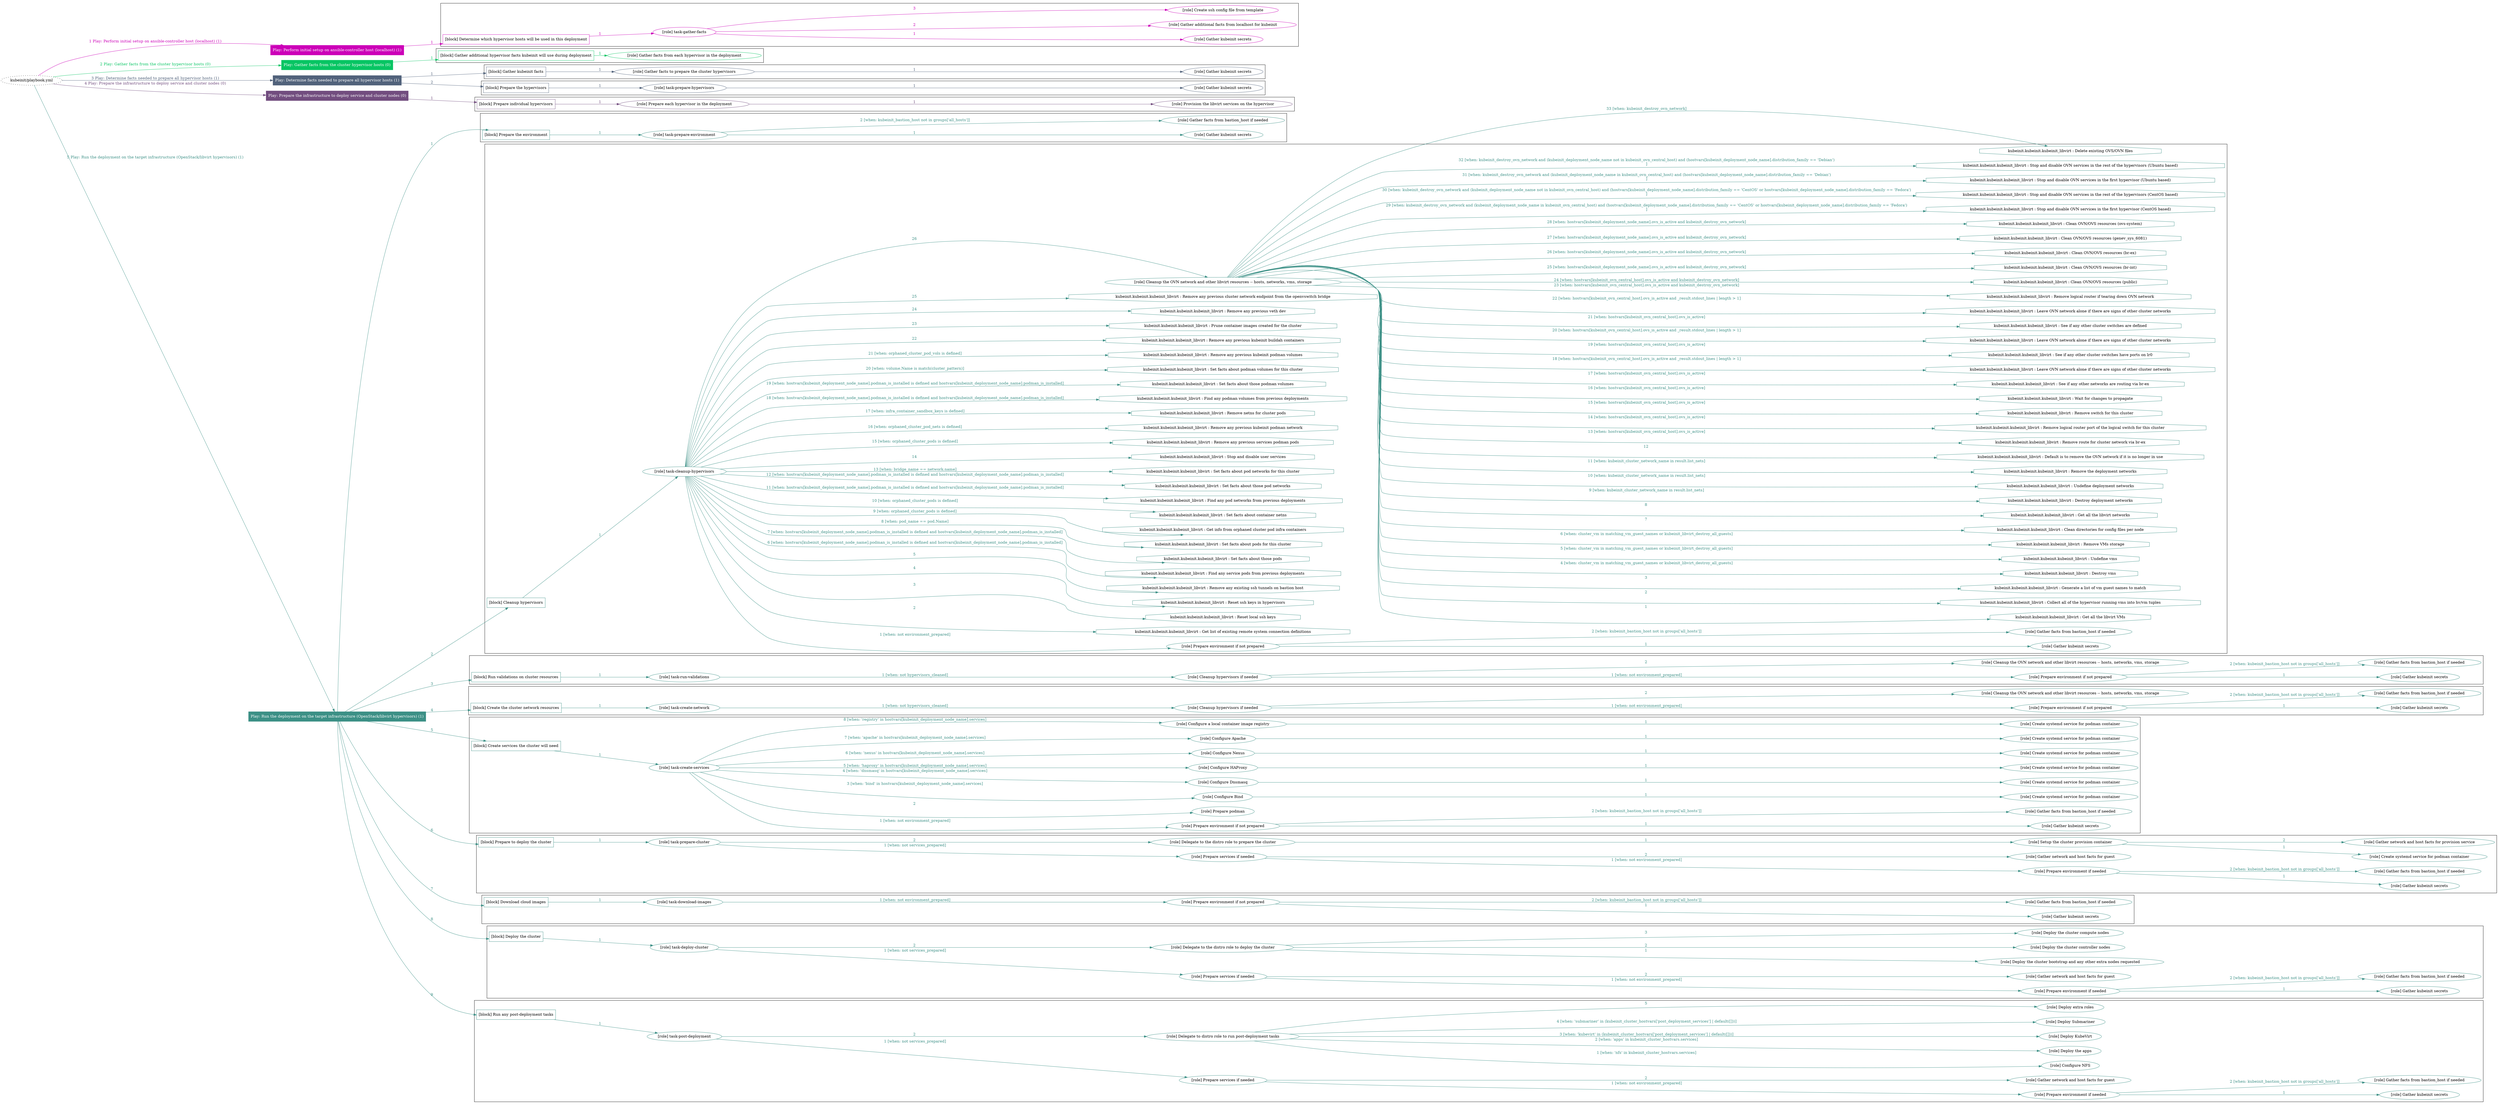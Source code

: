 digraph {
	graph [concentrate=true ordering=in rankdir=LR ratio=fill]
	edge [esep=5 sep=10]
	"kubeinit/playbook.yml" [URL="/home/runner/work/kubeinit/kubeinit/kubeinit/playbook.yml" id=playbook_56555e4c style=dotted]
	"kubeinit/playbook.yml" -> play_511a6634 [label="1 Play: Perform initial setup on ansible-controller host (localhost) (1)" color="#cc00b8" fontcolor="#cc00b8" id=edge_play_511a6634 labeltooltip="1 Play: Perform initial setup on ansible-controller host (localhost) (1)" tooltip="1 Play: Perform initial setup on ansible-controller host (localhost) (1)"]
	subgraph "Play: Perform initial setup on ansible-controller host (localhost) (1)" {
		play_511a6634 [label="Play: Perform initial setup on ansible-controller host (localhost) (1)" URL="/home/runner/work/kubeinit/kubeinit/kubeinit/playbook.yml" color="#cc00b8" fontcolor="#ffffff" id=play_511a6634 shape=box style=filled tooltip=localhost]
		play_511a6634 -> block_e4b65b00 [label=1 color="#cc00b8" fontcolor="#cc00b8" id=edge_block_e4b65b00 labeltooltip=1 tooltip=1]
		subgraph cluster_block_e4b65b00 {
			block_e4b65b00 [label="[block] Determine which hypervisor hosts will be used in this deployment" URL="/home/runner/work/kubeinit/kubeinit/kubeinit/playbook.yml" color="#cc00b8" id=block_e4b65b00 labeltooltip="Determine which hypervisor hosts will be used in this deployment" shape=box tooltip="Determine which hypervisor hosts will be used in this deployment"]
			block_e4b65b00 -> role_d203c8db [label="1 " color="#cc00b8" fontcolor="#cc00b8" id=edge_role_d203c8db labeltooltip="1 " tooltip="1 "]
			subgraph "task-gather-facts" {
				role_d203c8db [label="[role] task-gather-facts" URL="/home/runner/work/kubeinit/kubeinit/kubeinit/playbook.yml" color="#cc00b8" id=role_d203c8db tooltip="task-gather-facts"]
				role_d203c8db -> role_8b7bd0a5 [label="1 " color="#cc00b8" fontcolor="#cc00b8" id=edge_role_8b7bd0a5 labeltooltip="1 " tooltip="1 "]
				subgraph "Gather kubeinit secrets" {
					role_8b7bd0a5 [label="[role] Gather kubeinit secrets" URL="/home/runner/.ansible/collections/ansible_collections/kubeinit/kubeinit/roles/kubeinit_prepare/tasks/build_hypervisors_group.yml" color="#cc00b8" id=role_8b7bd0a5 tooltip="Gather kubeinit secrets"]
				}
				role_d203c8db -> role_e9e010fa [label="2 " color="#cc00b8" fontcolor="#cc00b8" id=edge_role_e9e010fa labeltooltip="2 " tooltip="2 "]
				subgraph "Gather additional facts from localhost for kubeinit" {
					role_e9e010fa [label="[role] Gather additional facts from localhost for kubeinit" URL="/home/runner/.ansible/collections/ansible_collections/kubeinit/kubeinit/roles/kubeinit_prepare/tasks/build_hypervisors_group.yml" color="#cc00b8" id=role_e9e010fa tooltip="Gather additional facts from localhost for kubeinit"]
				}
				role_d203c8db -> role_88dbc025 [label="3 " color="#cc00b8" fontcolor="#cc00b8" id=edge_role_88dbc025 labeltooltip="3 " tooltip="3 "]
				subgraph "Create ssh config file from template" {
					role_88dbc025 [label="[role] Create ssh config file from template" URL="/home/runner/.ansible/collections/ansible_collections/kubeinit/kubeinit/roles/kubeinit_prepare/tasks/build_hypervisors_group.yml" color="#cc00b8" id=role_88dbc025 tooltip="Create ssh config file from template"]
				}
			}
		}
	}
	"kubeinit/playbook.yml" -> play_66868fc1 [label="2 Play: Gather facts from the cluster hypervisor hosts (0)" color="#07c563" fontcolor="#07c563" id=edge_play_66868fc1 labeltooltip="2 Play: Gather facts from the cluster hypervisor hosts (0)" tooltip="2 Play: Gather facts from the cluster hypervisor hosts (0)"]
	subgraph "Play: Gather facts from the cluster hypervisor hosts (0)" {
		play_66868fc1 [label="Play: Gather facts from the cluster hypervisor hosts (0)" URL="/home/runner/work/kubeinit/kubeinit/kubeinit/playbook.yml" color="#07c563" fontcolor="#ffffff" id=play_66868fc1 shape=box style=filled tooltip="Play: Gather facts from the cluster hypervisor hosts (0)"]
		play_66868fc1 -> block_c14509d3 [label=1 color="#07c563" fontcolor="#07c563" id=edge_block_c14509d3 labeltooltip=1 tooltip=1]
		subgraph cluster_block_c14509d3 {
			block_c14509d3 [label="[block] Gather additional hypervisor facts kubeinit will use during deployment" URL="/home/runner/work/kubeinit/kubeinit/kubeinit/playbook.yml" color="#07c563" id=block_c14509d3 labeltooltip="Gather additional hypervisor facts kubeinit will use during deployment" shape=box tooltip="Gather additional hypervisor facts kubeinit will use during deployment"]
			block_c14509d3 -> role_b038af95 [label="1 " color="#07c563" fontcolor="#07c563" id=edge_role_b038af95 labeltooltip="1 " tooltip="1 "]
			subgraph "Gather facts from each hypervisor in the deployment" {
				role_b038af95 [label="[role] Gather facts from each hypervisor in the deployment" URL="/home/runner/work/kubeinit/kubeinit/kubeinit/playbook.yml" color="#07c563" id=role_b038af95 tooltip="Gather facts from each hypervisor in the deployment"]
			}
		}
	}
	"kubeinit/playbook.yml" -> play_65e12228 [label="3 Play: Determine facts needed to prepare all hypervisor hosts (1)" color="#51627b" fontcolor="#51627b" id=edge_play_65e12228 labeltooltip="3 Play: Determine facts needed to prepare all hypervisor hosts (1)" tooltip="3 Play: Determine facts needed to prepare all hypervisor hosts (1)"]
	subgraph "Play: Determine facts needed to prepare all hypervisor hosts (1)" {
		play_65e12228 [label="Play: Determine facts needed to prepare all hypervisor hosts (1)" URL="/home/runner/work/kubeinit/kubeinit/kubeinit/playbook.yml" color="#51627b" fontcolor="#ffffff" id=play_65e12228 shape=box style=filled tooltip=localhost]
		play_65e12228 -> block_fc7a92d2 [label=1 color="#51627b" fontcolor="#51627b" id=edge_block_fc7a92d2 labeltooltip=1 tooltip=1]
		subgraph cluster_block_fc7a92d2 {
			block_fc7a92d2 [label="[block] Gather kubeinit facts" URL="/home/runner/work/kubeinit/kubeinit/kubeinit/playbook.yml" color="#51627b" id=block_fc7a92d2 labeltooltip="Gather kubeinit facts" shape=box tooltip="Gather kubeinit facts"]
			block_fc7a92d2 -> role_496ae702 [label="1 " color="#51627b" fontcolor="#51627b" id=edge_role_496ae702 labeltooltip="1 " tooltip="1 "]
			subgraph "Gather facts to prepare the cluster hypervisors" {
				role_496ae702 [label="[role] Gather facts to prepare the cluster hypervisors" URL="/home/runner/work/kubeinit/kubeinit/kubeinit/playbook.yml" color="#51627b" id=role_496ae702 tooltip="Gather facts to prepare the cluster hypervisors"]
				role_496ae702 -> role_a8143ea2 [label="1 " color="#51627b" fontcolor="#51627b" id=edge_role_a8143ea2 labeltooltip="1 " tooltip="1 "]
				subgraph "Gather kubeinit secrets" {
					role_a8143ea2 [label="[role] Gather kubeinit secrets" URL="/home/runner/.ansible/collections/ansible_collections/kubeinit/kubeinit/roles/kubeinit_prepare/tasks/gather_kubeinit_facts.yml" color="#51627b" id=role_a8143ea2 tooltip="Gather kubeinit secrets"]
				}
			}
		}
		play_65e12228 -> block_b69ebae2 [label=2 color="#51627b" fontcolor="#51627b" id=edge_block_b69ebae2 labeltooltip=2 tooltip=2]
		subgraph cluster_block_b69ebae2 {
			block_b69ebae2 [label="[block] Prepare the hypervisors" URL="/home/runner/work/kubeinit/kubeinit/kubeinit/playbook.yml" color="#51627b" id=block_b69ebae2 labeltooltip="Prepare the hypervisors" shape=box tooltip="Prepare the hypervisors"]
			block_b69ebae2 -> role_f04c77f9 [label="1 " color="#51627b" fontcolor="#51627b" id=edge_role_f04c77f9 labeltooltip="1 " tooltip="1 "]
			subgraph "task-prepare-hypervisors" {
				role_f04c77f9 [label="[role] task-prepare-hypervisors" URL="/home/runner/work/kubeinit/kubeinit/kubeinit/playbook.yml" color="#51627b" id=role_f04c77f9 tooltip="task-prepare-hypervisors"]
				role_f04c77f9 -> role_4a3b48c3 [label="1 " color="#51627b" fontcolor="#51627b" id=edge_role_4a3b48c3 labeltooltip="1 " tooltip="1 "]
				subgraph "Gather kubeinit secrets" {
					role_4a3b48c3 [label="[role] Gather kubeinit secrets" URL="/home/runner/.ansible/collections/ansible_collections/kubeinit/kubeinit/roles/kubeinit_prepare/tasks/gather_kubeinit_facts.yml" color="#51627b" id=role_4a3b48c3 tooltip="Gather kubeinit secrets"]
				}
			}
		}
	}
	"kubeinit/playbook.yml" -> play_968e01f2 [label="4 Play: Prepare the infrastructure to deploy service and cluster nodes (0)" color="#724d7f" fontcolor="#724d7f" id=edge_play_968e01f2 labeltooltip="4 Play: Prepare the infrastructure to deploy service and cluster nodes (0)" tooltip="4 Play: Prepare the infrastructure to deploy service and cluster nodes (0)"]
	subgraph "Play: Prepare the infrastructure to deploy service and cluster nodes (0)" {
		play_968e01f2 [label="Play: Prepare the infrastructure to deploy service and cluster nodes (0)" URL="/home/runner/work/kubeinit/kubeinit/kubeinit/playbook.yml" color="#724d7f" fontcolor="#ffffff" id=play_968e01f2 shape=box style=filled tooltip="Play: Prepare the infrastructure to deploy service and cluster nodes (0)"]
		play_968e01f2 -> block_619daf3f [label=1 color="#724d7f" fontcolor="#724d7f" id=edge_block_619daf3f labeltooltip=1 tooltip=1]
		subgraph cluster_block_619daf3f {
			block_619daf3f [label="[block] Prepare individual hypervisors" URL="/home/runner/work/kubeinit/kubeinit/kubeinit/playbook.yml" color="#724d7f" id=block_619daf3f labeltooltip="Prepare individual hypervisors" shape=box tooltip="Prepare individual hypervisors"]
			block_619daf3f -> role_20485e2f [label="1 " color="#724d7f" fontcolor="#724d7f" id=edge_role_20485e2f labeltooltip="1 " tooltip="1 "]
			subgraph "Prepare each hypervisor in the deployment" {
				role_20485e2f [label="[role] Prepare each hypervisor in the deployment" URL="/home/runner/work/kubeinit/kubeinit/kubeinit/playbook.yml" color="#724d7f" id=role_20485e2f tooltip="Prepare each hypervisor in the deployment"]
				role_20485e2f -> role_f26f618c [label="1 " color="#724d7f" fontcolor="#724d7f" id=edge_role_f26f618c labeltooltip="1 " tooltip="1 "]
				subgraph "Provision the libvirt services on the hypervisor" {
					role_f26f618c [label="[role] Provision the libvirt services on the hypervisor" URL="/home/runner/.ansible/collections/ansible_collections/kubeinit/kubeinit/roles/kubeinit_prepare/tasks/prepare_hypervisor.yml" color="#724d7f" id=role_f26f618c tooltip="Provision the libvirt services on the hypervisor"]
				}
			}
		}
	}
	"kubeinit/playbook.yml" -> play_b17208ba [label="5 Play: Run the deployment on the target infrastructure (OpenStack/libvirt hypervisors) (1)" color="#3c9086" fontcolor="#3c9086" id=edge_play_b17208ba labeltooltip="5 Play: Run the deployment on the target infrastructure (OpenStack/libvirt hypervisors) (1)" tooltip="5 Play: Run the deployment on the target infrastructure (OpenStack/libvirt hypervisors) (1)"]
	subgraph "Play: Run the deployment on the target infrastructure (OpenStack/libvirt hypervisors) (1)" {
		play_b17208ba [label="Play: Run the deployment on the target infrastructure (OpenStack/libvirt hypervisors) (1)" URL="/home/runner/work/kubeinit/kubeinit/kubeinit/playbook.yml" color="#3c9086" fontcolor="#ffffff" id=play_b17208ba shape=box style=filled tooltip=localhost]
		play_b17208ba -> block_ff269436 [label=1 color="#3c9086" fontcolor="#3c9086" id=edge_block_ff269436 labeltooltip=1 tooltip=1]
		subgraph cluster_block_ff269436 {
			block_ff269436 [label="[block] Prepare the environment" URL="/home/runner/work/kubeinit/kubeinit/kubeinit/playbook.yml" color="#3c9086" id=block_ff269436 labeltooltip="Prepare the environment" shape=box tooltip="Prepare the environment"]
			block_ff269436 -> role_9f8b8de4 [label="1 " color="#3c9086" fontcolor="#3c9086" id=edge_role_9f8b8de4 labeltooltip="1 " tooltip="1 "]
			subgraph "task-prepare-environment" {
				role_9f8b8de4 [label="[role] task-prepare-environment" URL="/home/runner/work/kubeinit/kubeinit/kubeinit/playbook.yml" color="#3c9086" id=role_9f8b8de4 tooltip="task-prepare-environment"]
				role_9f8b8de4 -> role_afa95410 [label="1 " color="#3c9086" fontcolor="#3c9086" id=edge_role_afa95410 labeltooltip="1 " tooltip="1 "]
				subgraph "Gather kubeinit secrets" {
					role_afa95410 [label="[role] Gather kubeinit secrets" URL="/home/runner/.ansible/collections/ansible_collections/kubeinit/kubeinit/roles/kubeinit_prepare/tasks/gather_kubeinit_facts.yml" color="#3c9086" id=role_afa95410 tooltip="Gather kubeinit secrets"]
				}
				role_9f8b8de4 -> role_ab1b6fa4 [label="2 [when: kubeinit_bastion_host not in groups['all_hosts']]" color="#3c9086" fontcolor="#3c9086" id=edge_role_ab1b6fa4 labeltooltip="2 [when: kubeinit_bastion_host not in groups['all_hosts']]" tooltip="2 [when: kubeinit_bastion_host not in groups['all_hosts']]"]
				subgraph "Gather facts from bastion_host if needed" {
					role_ab1b6fa4 [label="[role] Gather facts from bastion_host if needed" URL="/home/runner/.ansible/collections/ansible_collections/kubeinit/kubeinit/roles/kubeinit_prepare/tasks/main.yml" color="#3c9086" id=role_ab1b6fa4 tooltip="Gather facts from bastion_host if needed"]
				}
			}
		}
		play_b17208ba -> block_d103f14f [label=2 color="#3c9086" fontcolor="#3c9086" id=edge_block_d103f14f labeltooltip=2 tooltip=2]
		subgraph cluster_block_d103f14f {
			block_d103f14f [label="[block] Cleanup hypervisors" URL="/home/runner/work/kubeinit/kubeinit/kubeinit/playbook.yml" color="#3c9086" id=block_d103f14f labeltooltip="Cleanup hypervisors" shape=box tooltip="Cleanup hypervisors"]
			block_d103f14f -> role_f8c15ea6 [label="1 " color="#3c9086" fontcolor="#3c9086" id=edge_role_f8c15ea6 labeltooltip="1 " tooltip="1 "]
			subgraph "task-cleanup-hypervisors" {
				role_f8c15ea6 [label="[role] task-cleanup-hypervisors" URL="/home/runner/work/kubeinit/kubeinit/kubeinit/playbook.yml" color="#3c9086" id=role_f8c15ea6 tooltip="task-cleanup-hypervisors"]
				role_f8c15ea6 -> role_f9ac094e [label="1 [when: not environment_prepared]" color="#3c9086" fontcolor="#3c9086" id=edge_role_f9ac094e labeltooltip="1 [when: not environment_prepared]" tooltip="1 [when: not environment_prepared]"]
				subgraph "Prepare environment if not prepared" {
					role_f9ac094e [label="[role] Prepare environment if not prepared" URL="/home/runner/.ansible/collections/ansible_collections/kubeinit/kubeinit/roles/kubeinit_libvirt/tasks/cleanup_hypervisors.yml" color="#3c9086" id=role_f9ac094e tooltip="Prepare environment if not prepared"]
					role_f9ac094e -> role_a72e3f0e [label="1 " color="#3c9086" fontcolor="#3c9086" id=edge_role_a72e3f0e labeltooltip="1 " tooltip="1 "]
					subgraph "Gather kubeinit secrets" {
						role_a72e3f0e [label="[role] Gather kubeinit secrets" URL="/home/runner/.ansible/collections/ansible_collections/kubeinit/kubeinit/roles/kubeinit_prepare/tasks/gather_kubeinit_facts.yml" color="#3c9086" id=role_a72e3f0e tooltip="Gather kubeinit secrets"]
					}
					role_f9ac094e -> role_73054bf7 [label="2 [when: kubeinit_bastion_host not in groups['all_hosts']]" color="#3c9086" fontcolor="#3c9086" id=edge_role_73054bf7 labeltooltip="2 [when: kubeinit_bastion_host not in groups['all_hosts']]" tooltip="2 [when: kubeinit_bastion_host not in groups['all_hosts']]"]
					subgraph "Gather facts from bastion_host if needed" {
						role_73054bf7 [label="[role] Gather facts from bastion_host if needed" URL="/home/runner/.ansible/collections/ansible_collections/kubeinit/kubeinit/roles/kubeinit_prepare/tasks/main.yml" color="#3c9086" id=role_73054bf7 tooltip="Gather facts from bastion_host if needed"]
					}
				}
				task_a6d43317 [label="kubeinit.kubeinit.kubeinit_libvirt : Get list of existing remote system connection definitions" URL="/home/runner/.ansible/collections/ansible_collections/kubeinit/kubeinit/roles/kubeinit_libvirt/tasks/cleanup_hypervisors.yml" color="#3c9086" id=task_a6d43317 shape=octagon tooltip="kubeinit.kubeinit.kubeinit_libvirt : Get list of existing remote system connection definitions"]
				role_f8c15ea6 -> task_a6d43317 [label="2 " color="#3c9086" fontcolor="#3c9086" id=edge_task_a6d43317 labeltooltip="2 " tooltip="2 "]
				task_61c9b8dc [label="kubeinit.kubeinit.kubeinit_libvirt : Reset local ssh keys" URL="/home/runner/.ansible/collections/ansible_collections/kubeinit/kubeinit/roles/kubeinit_libvirt/tasks/cleanup_hypervisors.yml" color="#3c9086" id=task_61c9b8dc shape=octagon tooltip="kubeinit.kubeinit.kubeinit_libvirt : Reset local ssh keys"]
				role_f8c15ea6 -> task_61c9b8dc [label="3 " color="#3c9086" fontcolor="#3c9086" id=edge_task_61c9b8dc labeltooltip="3 " tooltip="3 "]
				task_ad9a1ba8 [label="kubeinit.kubeinit.kubeinit_libvirt : Reset ssh keys in hypervisors" URL="/home/runner/.ansible/collections/ansible_collections/kubeinit/kubeinit/roles/kubeinit_libvirt/tasks/cleanup_hypervisors.yml" color="#3c9086" id=task_ad9a1ba8 shape=octagon tooltip="kubeinit.kubeinit.kubeinit_libvirt : Reset ssh keys in hypervisors"]
				role_f8c15ea6 -> task_ad9a1ba8 [label="4 " color="#3c9086" fontcolor="#3c9086" id=edge_task_ad9a1ba8 labeltooltip="4 " tooltip="4 "]
				task_206a4ba9 [label="kubeinit.kubeinit.kubeinit_libvirt : Remove any existing ssh tunnels on bastion host" URL="/home/runner/.ansible/collections/ansible_collections/kubeinit/kubeinit/roles/kubeinit_libvirt/tasks/cleanup_hypervisors.yml" color="#3c9086" id=task_206a4ba9 shape=octagon tooltip="kubeinit.kubeinit.kubeinit_libvirt : Remove any existing ssh tunnels on bastion host"]
				role_f8c15ea6 -> task_206a4ba9 [label="5 " color="#3c9086" fontcolor="#3c9086" id=edge_task_206a4ba9 labeltooltip="5 " tooltip="5 "]
				task_8ce0dfc0 [label="kubeinit.kubeinit.kubeinit_libvirt : Find any service pods from previous deployments" URL="/home/runner/.ansible/collections/ansible_collections/kubeinit/kubeinit/roles/kubeinit_libvirt/tasks/cleanup_hypervisors.yml" color="#3c9086" id=task_8ce0dfc0 shape=octagon tooltip="kubeinit.kubeinit.kubeinit_libvirt : Find any service pods from previous deployments"]
				role_f8c15ea6 -> task_8ce0dfc0 [label="6 [when: hostvars[kubeinit_deployment_node_name].podman_is_installed is defined and hostvars[kubeinit_deployment_node_name].podman_is_installed]" color="#3c9086" fontcolor="#3c9086" id=edge_task_8ce0dfc0 labeltooltip="6 [when: hostvars[kubeinit_deployment_node_name].podman_is_installed is defined and hostvars[kubeinit_deployment_node_name].podman_is_installed]" tooltip="6 [when: hostvars[kubeinit_deployment_node_name].podman_is_installed is defined and hostvars[kubeinit_deployment_node_name].podman_is_installed]"]
				task_7bf001ea [label="kubeinit.kubeinit.kubeinit_libvirt : Set facts about those pods" URL="/home/runner/.ansible/collections/ansible_collections/kubeinit/kubeinit/roles/kubeinit_libvirt/tasks/cleanup_hypervisors.yml" color="#3c9086" id=task_7bf001ea shape=octagon tooltip="kubeinit.kubeinit.kubeinit_libvirt : Set facts about those pods"]
				role_f8c15ea6 -> task_7bf001ea [label="7 [when: hostvars[kubeinit_deployment_node_name].podman_is_installed is defined and hostvars[kubeinit_deployment_node_name].podman_is_installed]" color="#3c9086" fontcolor="#3c9086" id=edge_task_7bf001ea labeltooltip="7 [when: hostvars[kubeinit_deployment_node_name].podman_is_installed is defined and hostvars[kubeinit_deployment_node_name].podman_is_installed]" tooltip="7 [when: hostvars[kubeinit_deployment_node_name].podman_is_installed is defined and hostvars[kubeinit_deployment_node_name].podman_is_installed]"]
				task_1cfeac76 [label="kubeinit.kubeinit.kubeinit_libvirt : Set facts about pods for this cluster" URL="/home/runner/.ansible/collections/ansible_collections/kubeinit/kubeinit/roles/kubeinit_libvirt/tasks/cleanup_hypervisors.yml" color="#3c9086" id=task_1cfeac76 shape=octagon tooltip="kubeinit.kubeinit.kubeinit_libvirt : Set facts about pods for this cluster"]
				role_f8c15ea6 -> task_1cfeac76 [label="8 [when: pod_name == pod.Name]" color="#3c9086" fontcolor="#3c9086" id=edge_task_1cfeac76 labeltooltip="8 [when: pod_name == pod.Name]" tooltip="8 [when: pod_name == pod.Name]"]
				task_8ffbd465 [label="kubeinit.kubeinit.kubeinit_libvirt : Get info from orphaned cluster pod infra containers" URL="/home/runner/.ansible/collections/ansible_collections/kubeinit/kubeinit/roles/kubeinit_libvirt/tasks/cleanup_hypervisors.yml" color="#3c9086" id=task_8ffbd465 shape=octagon tooltip="kubeinit.kubeinit.kubeinit_libvirt : Get info from orphaned cluster pod infra containers"]
				role_f8c15ea6 -> task_8ffbd465 [label="9 [when: orphaned_cluster_pods is defined]" color="#3c9086" fontcolor="#3c9086" id=edge_task_8ffbd465 labeltooltip="9 [when: orphaned_cluster_pods is defined]" tooltip="9 [when: orphaned_cluster_pods is defined]"]
				task_64f7a3dc [label="kubeinit.kubeinit.kubeinit_libvirt : Set facts about container netns" URL="/home/runner/.ansible/collections/ansible_collections/kubeinit/kubeinit/roles/kubeinit_libvirt/tasks/cleanup_hypervisors.yml" color="#3c9086" id=task_64f7a3dc shape=octagon tooltip="kubeinit.kubeinit.kubeinit_libvirt : Set facts about container netns"]
				role_f8c15ea6 -> task_64f7a3dc [label="10 [when: orphaned_cluster_pods is defined]" color="#3c9086" fontcolor="#3c9086" id=edge_task_64f7a3dc labeltooltip="10 [when: orphaned_cluster_pods is defined]" tooltip="10 [when: orphaned_cluster_pods is defined]"]
				task_f66bf7d1 [label="kubeinit.kubeinit.kubeinit_libvirt : Find any pod networks from previous deployments" URL="/home/runner/.ansible/collections/ansible_collections/kubeinit/kubeinit/roles/kubeinit_libvirt/tasks/cleanup_hypervisors.yml" color="#3c9086" id=task_f66bf7d1 shape=octagon tooltip="kubeinit.kubeinit.kubeinit_libvirt : Find any pod networks from previous deployments"]
				role_f8c15ea6 -> task_f66bf7d1 [label="11 [when: hostvars[kubeinit_deployment_node_name].podman_is_installed is defined and hostvars[kubeinit_deployment_node_name].podman_is_installed]" color="#3c9086" fontcolor="#3c9086" id=edge_task_f66bf7d1 labeltooltip="11 [when: hostvars[kubeinit_deployment_node_name].podman_is_installed is defined and hostvars[kubeinit_deployment_node_name].podman_is_installed]" tooltip="11 [when: hostvars[kubeinit_deployment_node_name].podman_is_installed is defined and hostvars[kubeinit_deployment_node_name].podman_is_installed]"]
				task_be818919 [label="kubeinit.kubeinit.kubeinit_libvirt : Set facts about those pod networks" URL="/home/runner/.ansible/collections/ansible_collections/kubeinit/kubeinit/roles/kubeinit_libvirt/tasks/cleanup_hypervisors.yml" color="#3c9086" id=task_be818919 shape=octagon tooltip="kubeinit.kubeinit.kubeinit_libvirt : Set facts about those pod networks"]
				role_f8c15ea6 -> task_be818919 [label="12 [when: hostvars[kubeinit_deployment_node_name].podman_is_installed is defined and hostvars[kubeinit_deployment_node_name].podman_is_installed]" color="#3c9086" fontcolor="#3c9086" id=edge_task_be818919 labeltooltip="12 [when: hostvars[kubeinit_deployment_node_name].podman_is_installed is defined and hostvars[kubeinit_deployment_node_name].podman_is_installed]" tooltip="12 [when: hostvars[kubeinit_deployment_node_name].podman_is_installed is defined and hostvars[kubeinit_deployment_node_name].podman_is_installed]"]
				task_4b465688 [label="kubeinit.kubeinit.kubeinit_libvirt : Set facts about pod networks for this cluster" URL="/home/runner/.ansible/collections/ansible_collections/kubeinit/kubeinit/roles/kubeinit_libvirt/tasks/cleanup_hypervisors.yml" color="#3c9086" id=task_4b465688 shape=octagon tooltip="kubeinit.kubeinit.kubeinit_libvirt : Set facts about pod networks for this cluster"]
				role_f8c15ea6 -> task_4b465688 [label="13 [when: bridge_name == network.name]" color="#3c9086" fontcolor="#3c9086" id=edge_task_4b465688 labeltooltip="13 [when: bridge_name == network.name]" tooltip="13 [when: bridge_name == network.name]"]
				task_50eba803 [label="kubeinit.kubeinit.kubeinit_libvirt : Stop and disable user services" URL="/home/runner/.ansible/collections/ansible_collections/kubeinit/kubeinit/roles/kubeinit_libvirt/tasks/cleanup_hypervisors.yml" color="#3c9086" id=task_50eba803 shape=octagon tooltip="kubeinit.kubeinit.kubeinit_libvirt : Stop and disable user services"]
				role_f8c15ea6 -> task_50eba803 [label="14 " color="#3c9086" fontcolor="#3c9086" id=edge_task_50eba803 labeltooltip="14 " tooltip="14 "]
				task_22a3b709 [label="kubeinit.kubeinit.kubeinit_libvirt : Remove any previous services podman pods" URL="/home/runner/.ansible/collections/ansible_collections/kubeinit/kubeinit/roles/kubeinit_libvirt/tasks/cleanup_hypervisors.yml" color="#3c9086" id=task_22a3b709 shape=octagon tooltip="kubeinit.kubeinit.kubeinit_libvirt : Remove any previous services podman pods"]
				role_f8c15ea6 -> task_22a3b709 [label="15 [when: orphaned_cluster_pods is defined]" color="#3c9086" fontcolor="#3c9086" id=edge_task_22a3b709 labeltooltip="15 [when: orphaned_cluster_pods is defined]" tooltip="15 [when: orphaned_cluster_pods is defined]"]
				task_17b6a36b [label="kubeinit.kubeinit.kubeinit_libvirt : Remove any previous kubeinit podman network" URL="/home/runner/.ansible/collections/ansible_collections/kubeinit/kubeinit/roles/kubeinit_libvirt/tasks/cleanup_hypervisors.yml" color="#3c9086" id=task_17b6a36b shape=octagon tooltip="kubeinit.kubeinit.kubeinit_libvirt : Remove any previous kubeinit podman network"]
				role_f8c15ea6 -> task_17b6a36b [label="16 [when: orphaned_cluster_pod_nets is defined]" color="#3c9086" fontcolor="#3c9086" id=edge_task_17b6a36b labeltooltip="16 [when: orphaned_cluster_pod_nets is defined]" tooltip="16 [when: orphaned_cluster_pod_nets is defined]"]
				task_2780c2ea [label="kubeinit.kubeinit.kubeinit_libvirt : Remove netns for cluster pods" URL="/home/runner/.ansible/collections/ansible_collections/kubeinit/kubeinit/roles/kubeinit_libvirt/tasks/cleanup_hypervisors.yml" color="#3c9086" id=task_2780c2ea shape=octagon tooltip="kubeinit.kubeinit.kubeinit_libvirt : Remove netns for cluster pods"]
				role_f8c15ea6 -> task_2780c2ea [label="17 [when: infra_container_sandbox_keys is defined]" color="#3c9086" fontcolor="#3c9086" id=edge_task_2780c2ea labeltooltip="17 [when: infra_container_sandbox_keys is defined]" tooltip="17 [when: infra_container_sandbox_keys is defined]"]
				task_2f18eec1 [label="kubeinit.kubeinit.kubeinit_libvirt : Find any podman volumes from previous deployments" URL="/home/runner/.ansible/collections/ansible_collections/kubeinit/kubeinit/roles/kubeinit_libvirt/tasks/cleanup_hypervisors.yml" color="#3c9086" id=task_2f18eec1 shape=octagon tooltip="kubeinit.kubeinit.kubeinit_libvirt : Find any podman volumes from previous deployments"]
				role_f8c15ea6 -> task_2f18eec1 [label="18 [when: hostvars[kubeinit_deployment_node_name].podman_is_installed is defined and hostvars[kubeinit_deployment_node_name].podman_is_installed]" color="#3c9086" fontcolor="#3c9086" id=edge_task_2f18eec1 labeltooltip="18 [when: hostvars[kubeinit_deployment_node_name].podman_is_installed is defined and hostvars[kubeinit_deployment_node_name].podman_is_installed]" tooltip="18 [when: hostvars[kubeinit_deployment_node_name].podman_is_installed is defined and hostvars[kubeinit_deployment_node_name].podman_is_installed]"]
				task_f4b2b52c [label="kubeinit.kubeinit.kubeinit_libvirt : Set facts about those podman volumes" URL="/home/runner/.ansible/collections/ansible_collections/kubeinit/kubeinit/roles/kubeinit_libvirt/tasks/cleanup_hypervisors.yml" color="#3c9086" id=task_f4b2b52c shape=octagon tooltip="kubeinit.kubeinit.kubeinit_libvirt : Set facts about those podman volumes"]
				role_f8c15ea6 -> task_f4b2b52c [label="19 [when: hostvars[kubeinit_deployment_node_name].podman_is_installed is defined and hostvars[kubeinit_deployment_node_name].podman_is_installed]" color="#3c9086" fontcolor="#3c9086" id=edge_task_f4b2b52c labeltooltip="19 [when: hostvars[kubeinit_deployment_node_name].podman_is_installed is defined and hostvars[kubeinit_deployment_node_name].podman_is_installed]" tooltip="19 [when: hostvars[kubeinit_deployment_node_name].podman_is_installed is defined and hostvars[kubeinit_deployment_node_name].podman_is_installed]"]
				task_e239de12 [label="kubeinit.kubeinit.kubeinit_libvirt : Set facts about podman volumes for this cluster" URL="/home/runner/.ansible/collections/ansible_collections/kubeinit/kubeinit/roles/kubeinit_libvirt/tasks/cleanup_hypervisors.yml" color="#3c9086" id=task_e239de12 shape=octagon tooltip="kubeinit.kubeinit.kubeinit_libvirt : Set facts about podman volumes for this cluster"]
				role_f8c15ea6 -> task_e239de12 [label="20 [when: volume.Name is match(cluster_pattern)]" color="#3c9086" fontcolor="#3c9086" id=edge_task_e239de12 labeltooltip="20 [when: volume.Name is match(cluster_pattern)]" tooltip="20 [when: volume.Name is match(cluster_pattern)]"]
				task_112fec80 [label="kubeinit.kubeinit.kubeinit_libvirt : Remove any previous kubeinit podman volumes" URL="/home/runner/.ansible/collections/ansible_collections/kubeinit/kubeinit/roles/kubeinit_libvirt/tasks/cleanup_hypervisors.yml" color="#3c9086" id=task_112fec80 shape=octagon tooltip="kubeinit.kubeinit.kubeinit_libvirt : Remove any previous kubeinit podman volumes"]
				role_f8c15ea6 -> task_112fec80 [label="21 [when: orphaned_cluster_pod_vols is defined]" color="#3c9086" fontcolor="#3c9086" id=edge_task_112fec80 labeltooltip="21 [when: orphaned_cluster_pod_vols is defined]" tooltip="21 [when: orphaned_cluster_pod_vols is defined]"]
				task_35355776 [label="kubeinit.kubeinit.kubeinit_libvirt : Remove any previous kubeinit buildah containers" URL="/home/runner/.ansible/collections/ansible_collections/kubeinit/kubeinit/roles/kubeinit_libvirt/tasks/cleanup_hypervisors.yml" color="#3c9086" id=task_35355776 shape=octagon tooltip="kubeinit.kubeinit.kubeinit_libvirt : Remove any previous kubeinit buildah containers"]
				role_f8c15ea6 -> task_35355776 [label="22 " color="#3c9086" fontcolor="#3c9086" id=edge_task_35355776 labeltooltip="22 " tooltip="22 "]
				task_0086d0d2 [label="kubeinit.kubeinit.kubeinit_libvirt : Prune container images created for the cluster" URL="/home/runner/.ansible/collections/ansible_collections/kubeinit/kubeinit/roles/kubeinit_libvirt/tasks/cleanup_hypervisors.yml" color="#3c9086" id=task_0086d0d2 shape=octagon tooltip="kubeinit.kubeinit.kubeinit_libvirt : Prune container images created for the cluster"]
				role_f8c15ea6 -> task_0086d0d2 [label="23 " color="#3c9086" fontcolor="#3c9086" id=edge_task_0086d0d2 labeltooltip="23 " tooltip="23 "]
				task_3507eac4 [label="kubeinit.kubeinit.kubeinit_libvirt : Remove any previous veth dev" URL="/home/runner/.ansible/collections/ansible_collections/kubeinit/kubeinit/roles/kubeinit_libvirt/tasks/cleanup_hypervisors.yml" color="#3c9086" id=task_3507eac4 shape=octagon tooltip="kubeinit.kubeinit.kubeinit_libvirt : Remove any previous veth dev"]
				role_f8c15ea6 -> task_3507eac4 [label="24 " color="#3c9086" fontcolor="#3c9086" id=edge_task_3507eac4 labeltooltip="24 " tooltip="24 "]
				task_76617784 [label="kubeinit.kubeinit.kubeinit_libvirt : Remove any previous cluster network endpoint from the openvswitch bridge" URL="/home/runner/.ansible/collections/ansible_collections/kubeinit/kubeinit/roles/kubeinit_libvirt/tasks/cleanup_hypervisors.yml" color="#3c9086" id=task_76617784 shape=octagon tooltip="kubeinit.kubeinit.kubeinit_libvirt : Remove any previous cluster network endpoint from the openvswitch bridge"]
				role_f8c15ea6 -> task_76617784 [label="25 " color="#3c9086" fontcolor="#3c9086" id=edge_task_76617784 labeltooltip="25 " tooltip="25 "]
				role_f8c15ea6 -> role_a92c8abb [label="26 " color="#3c9086" fontcolor="#3c9086" id=edge_role_a92c8abb labeltooltip="26 " tooltip="26 "]
				subgraph "Cleanup the OVN network and other libvirt resources -- hosts, networks, vms, storage" {
					role_a92c8abb [label="[role] Cleanup the OVN network and other libvirt resources -- hosts, networks, vms, storage" URL="/home/runner/.ansible/collections/ansible_collections/kubeinit/kubeinit/roles/kubeinit_libvirt/tasks/cleanup_hypervisors.yml" color="#3c9086" id=role_a92c8abb tooltip="Cleanup the OVN network and other libvirt resources -- hosts, networks, vms, storage"]
					task_bbdbacba [label="kubeinit.kubeinit.kubeinit_libvirt : Get all the libvirt VMs" URL="/home/runner/.ansible/collections/ansible_collections/kubeinit/kubeinit/roles/kubeinit_libvirt/tasks/cleanup_libvirt.yml" color="#3c9086" id=task_bbdbacba shape=octagon tooltip="kubeinit.kubeinit.kubeinit_libvirt : Get all the libvirt VMs"]
					role_a92c8abb -> task_bbdbacba [label="1 " color="#3c9086" fontcolor="#3c9086" id=edge_task_bbdbacba labeltooltip="1 " tooltip="1 "]
					task_66a86476 [label="kubeinit.kubeinit.kubeinit_libvirt : Collect all of the hypervisor running vms into hv/vm tuples" URL="/home/runner/.ansible/collections/ansible_collections/kubeinit/kubeinit/roles/kubeinit_libvirt/tasks/cleanup_libvirt.yml" color="#3c9086" id=task_66a86476 shape=octagon tooltip="kubeinit.kubeinit.kubeinit_libvirt : Collect all of the hypervisor running vms into hv/vm tuples"]
					role_a92c8abb -> task_66a86476 [label="2 " color="#3c9086" fontcolor="#3c9086" id=edge_task_66a86476 labeltooltip="2 " tooltip="2 "]
					task_1bb6c7e0 [label="kubeinit.kubeinit.kubeinit_libvirt : Generate a list of vm guest names to match" URL="/home/runner/.ansible/collections/ansible_collections/kubeinit/kubeinit/roles/kubeinit_libvirt/tasks/cleanup_libvirt.yml" color="#3c9086" id=task_1bb6c7e0 shape=octagon tooltip="kubeinit.kubeinit.kubeinit_libvirt : Generate a list of vm guest names to match"]
					role_a92c8abb -> task_1bb6c7e0 [label="3 " color="#3c9086" fontcolor="#3c9086" id=edge_task_1bb6c7e0 labeltooltip="3 " tooltip="3 "]
					task_2fa071d6 [label="kubeinit.kubeinit.kubeinit_libvirt : Destroy vms" URL="/home/runner/.ansible/collections/ansible_collections/kubeinit/kubeinit/roles/kubeinit_libvirt/tasks/cleanup_libvirt.yml" color="#3c9086" id=task_2fa071d6 shape=octagon tooltip="kubeinit.kubeinit.kubeinit_libvirt : Destroy vms"]
					role_a92c8abb -> task_2fa071d6 [label="4 [when: cluster_vm in matching_vm_guest_names or kubeinit_libvirt_destroy_all_guests]" color="#3c9086" fontcolor="#3c9086" id=edge_task_2fa071d6 labeltooltip="4 [when: cluster_vm in matching_vm_guest_names or kubeinit_libvirt_destroy_all_guests]" tooltip="4 [when: cluster_vm in matching_vm_guest_names or kubeinit_libvirt_destroy_all_guests]"]
					task_3d9c2aa6 [label="kubeinit.kubeinit.kubeinit_libvirt : Undefine vms" URL="/home/runner/.ansible/collections/ansible_collections/kubeinit/kubeinit/roles/kubeinit_libvirt/tasks/cleanup_libvirt.yml" color="#3c9086" id=task_3d9c2aa6 shape=octagon tooltip="kubeinit.kubeinit.kubeinit_libvirt : Undefine vms"]
					role_a92c8abb -> task_3d9c2aa6 [label="5 [when: cluster_vm in matching_vm_guest_names or kubeinit_libvirt_destroy_all_guests]" color="#3c9086" fontcolor="#3c9086" id=edge_task_3d9c2aa6 labeltooltip="5 [when: cluster_vm in matching_vm_guest_names or kubeinit_libvirt_destroy_all_guests]" tooltip="5 [when: cluster_vm in matching_vm_guest_names or kubeinit_libvirt_destroy_all_guests]"]
					task_c007b66c [label="kubeinit.kubeinit.kubeinit_libvirt : Remove VMs storage" URL="/home/runner/.ansible/collections/ansible_collections/kubeinit/kubeinit/roles/kubeinit_libvirt/tasks/cleanup_libvirt.yml" color="#3c9086" id=task_c007b66c shape=octagon tooltip="kubeinit.kubeinit.kubeinit_libvirt : Remove VMs storage"]
					role_a92c8abb -> task_c007b66c [label="6 [when: cluster_vm in matching_vm_guest_names or kubeinit_libvirt_destroy_all_guests]" color="#3c9086" fontcolor="#3c9086" id=edge_task_c007b66c labeltooltip="6 [when: cluster_vm in matching_vm_guest_names or kubeinit_libvirt_destroy_all_guests]" tooltip="6 [when: cluster_vm in matching_vm_guest_names or kubeinit_libvirt_destroy_all_guests]"]
					task_fc0c9a8e [label="kubeinit.kubeinit.kubeinit_libvirt : Clean directories for config files per node" URL="/home/runner/.ansible/collections/ansible_collections/kubeinit/kubeinit/roles/kubeinit_libvirt/tasks/cleanup_libvirt.yml" color="#3c9086" id=task_fc0c9a8e shape=octagon tooltip="kubeinit.kubeinit.kubeinit_libvirt : Clean directories for config files per node"]
					role_a92c8abb -> task_fc0c9a8e [label="7 " color="#3c9086" fontcolor="#3c9086" id=edge_task_fc0c9a8e labeltooltip="7 " tooltip="7 "]
					task_07846cc5 [label="kubeinit.kubeinit.kubeinit_libvirt : Get all the libvirt networks" URL="/home/runner/.ansible/collections/ansible_collections/kubeinit/kubeinit/roles/kubeinit_libvirt/tasks/cleanup_libvirt.yml" color="#3c9086" id=task_07846cc5 shape=octagon tooltip="kubeinit.kubeinit.kubeinit_libvirt : Get all the libvirt networks"]
					role_a92c8abb -> task_07846cc5 [label="8 " color="#3c9086" fontcolor="#3c9086" id=edge_task_07846cc5 labeltooltip="8 " tooltip="8 "]
					task_f93fa9f6 [label="kubeinit.kubeinit.kubeinit_libvirt : Destroy deployment networks" URL="/home/runner/.ansible/collections/ansible_collections/kubeinit/kubeinit/roles/kubeinit_libvirt/tasks/cleanup_libvirt.yml" color="#3c9086" id=task_f93fa9f6 shape=octagon tooltip="kubeinit.kubeinit.kubeinit_libvirt : Destroy deployment networks"]
					role_a92c8abb -> task_f93fa9f6 [label="9 [when: kubeinit_cluster_network_name in result.list_nets]" color="#3c9086" fontcolor="#3c9086" id=edge_task_f93fa9f6 labeltooltip="9 [when: kubeinit_cluster_network_name in result.list_nets]" tooltip="9 [when: kubeinit_cluster_network_name in result.list_nets]"]
					task_8f9cc277 [label="kubeinit.kubeinit.kubeinit_libvirt : Undefine deployment networks" URL="/home/runner/.ansible/collections/ansible_collections/kubeinit/kubeinit/roles/kubeinit_libvirt/tasks/cleanup_libvirt.yml" color="#3c9086" id=task_8f9cc277 shape=octagon tooltip="kubeinit.kubeinit.kubeinit_libvirt : Undefine deployment networks"]
					role_a92c8abb -> task_8f9cc277 [label="10 [when: kubeinit_cluster_network_name in result.list_nets]" color="#3c9086" fontcolor="#3c9086" id=edge_task_8f9cc277 labeltooltip="10 [when: kubeinit_cluster_network_name in result.list_nets]" tooltip="10 [when: kubeinit_cluster_network_name in result.list_nets]"]
					task_6ce5af88 [label="kubeinit.kubeinit.kubeinit_libvirt : Remove the deployment networks" URL="/home/runner/.ansible/collections/ansible_collections/kubeinit/kubeinit/roles/kubeinit_libvirt/tasks/cleanup_libvirt.yml" color="#3c9086" id=task_6ce5af88 shape=octagon tooltip="kubeinit.kubeinit.kubeinit_libvirt : Remove the deployment networks"]
					role_a92c8abb -> task_6ce5af88 [label="11 [when: kubeinit_cluster_network_name in result.list_nets]" color="#3c9086" fontcolor="#3c9086" id=edge_task_6ce5af88 labeltooltip="11 [when: kubeinit_cluster_network_name in result.list_nets]" tooltip="11 [when: kubeinit_cluster_network_name in result.list_nets]"]
					task_f9e9b78a [label="kubeinit.kubeinit.kubeinit_libvirt : Default is to remove the OVN network if it is no longer in use" URL="/home/runner/.ansible/collections/ansible_collections/kubeinit/kubeinit/roles/kubeinit_libvirt/tasks/cleanup_libvirt.yml" color="#3c9086" id=task_f9e9b78a shape=octagon tooltip="kubeinit.kubeinit.kubeinit_libvirt : Default is to remove the OVN network if it is no longer in use"]
					role_a92c8abb -> task_f9e9b78a [label="12 " color="#3c9086" fontcolor="#3c9086" id=edge_task_f9e9b78a labeltooltip="12 " tooltip="12 "]
					task_0c258f0a [label="kubeinit.kubeinit.kubeinit_libvirt : Remove route for cluster network via br-ex" URL="/home/runner/.ansible/collections/ansible_collections/kubeinit/kubeinit/roles/kubeinit_libvirt/tasks/cleanup_libvirt.yml" color="#3c9086" id=task_0c258f0a shape=octagon tooltip="kubeinit.kubeinit.kubeinit_libvirt : Remove route for cluster network via br-ex"]
					role_a92c8abb -> task_0c258f0a [label="13 [when: hostvars[kubeinit_ovn_central_host].ovs_is_active]" color="#3c9086" fontcolor="#3c9086" id=edge_task_0c258f0a labeltooltip="13 [when: hostvars[kubeinit_ovn_central_host].ovs_is_active]" tooltip="13 [when: hostvars[kubeinit_ovn_central_host].ovs_is_active]"]
					task_0e79cd47 [label="kubeinit.kubeinit.kubeinit_libvirt : Remove logical router port of the logical switch for this cluster" URL="/home/runner/.ansible/collections/ansible_collections/kubeinit/kubeinit/roles/kubeinit_libvirt/tasks/cleanup_libvirt.yml" color="#3c9086" id=task_0e79cd47 shape=octagon tooltip="kubeinit.kubeinit.kubeinit_libvirt : Remove logical router port of the logical switch for this cluster"]
					role_a92c8abb -> task_0e79cd47 [label="14 [when: hostvars[kubeinit_ovn_central_host].ovs_is_active]" color="#3c9086" fontcolor="#3c9086" id=edge_task_0e79cd47 labeltooltip="14 [when: hostvars[kubeinit_ovn_central_host].ovs_is_active]" tooltip="14 [when: hostvars[kubeinit_ovn_central_host].ovs_is_active]"]
					task_cad67093 [label="kubeinit.kubeinit.kubeinit_libvirt : Remove switch for this cluster" URL="/home/runner/.ansible/collections/ansible_collections/kubeinit/kubeinit/roles/kubeinit_libvirt/tasks/cleanup_libvirt.yml" color="#3c9086" id=task_cad67093 shape=octagon tooltip="kubeinit.kubeinit.kubeinit_libvirt : Remove switch for this cluster"]
					role_a92c8abb -> task_cad67093 [label="15 [when: hostvars[kubeinit_ovn_central_host].ovs_is_active]" color="#3c9086" fontcolor="#3c9086" id=edge_task_cad67093 labeltooltip="15 [when: hostvars[kubeinit_ovn_central_host].ovs_is_active]" tooltip="15 [when: hostvars[kubeinit_ovn_central_host].ovs_is_active]"]
					task_6919c2c0 [label="kubeinit.kubeinit.kubeinit_libvirt : Wait for changes to propagate" URL="/home/runner/.ansible/collections/ansible_collections/kubeinit/kubeinit/roles/kubeinit_libvirt/tasks/cleanup_libvirt.yml" color="#3c9086" id=task_6919c2c0 shape=octagon tooltip="kubeinit.kubeinit.kubeinit_libvirt : Wait for changes to propagate"]
					role_a92c8abb -> task_6919c2c0 [label="16 [when: hostvars[kubeinit_ovn_central_host].ovs_is_active]" color="#3c9086" fontcolor="#3c9086" id=edge_task_6919c2c0 labeltooltip="16 [when: hostvars[kubeinit_ovn_central_host].ovs_is_active]" tooltip="16 [when: hostvars[kubeinit_ovn_central_host].ovs_is_active]"]
					task_81327b0d [label="kubeinit.kubeinit.kubeinit_libvirt : See if any other networks are routing via br-ex" URL="/home/runner/.ansible/collections/ansible_collections/kubeinit/kubeinit/roles/kubeinit_libvirt/tasks/cleanup_libvirt.yml" color="#3c9086" id=task_81327b0d shape=octagon tooltip="kubeinit.kubeinit.kubeinit_libvirt : See if any other networks are routing via br-ex"]
					role_a92c8abb -> task_81327b0d [label="17 [when: hostvars[kubeinit_ovn_central_host].ovs_is_active]" color="#3c9086" fontcolor="#3c9086" id=edge_task_81327b0d labeltooltip="17 [when: hostvars[kubeinit_ovn_central_host].ovs_is_active]" tooltip="17 [when: hostvars[kubeinit_ovn_central_host].ovs_is_active]"]
					task_398d027b [label="kubeinit.kubeinit.kubeinit_libvirt : Leave OVN network alone if there are signs of other cluster networks" URL="/home/runner/.ansible/collections/ansible_collections/kubeinit/kubeinit/roles/kubeinit_libvirt/tasks/cleanup_libvirt.yml" color="#3c9086" id=task_398d027b shape=octagon tooltip="kubeinit.kubeinit.kubeinit_libvirt : Leave OVN network alone if there are signs of other cluster networks"]
					role_a92c8abb -> task_398d027b [label="18 [when: hostvars[kubeinit_ovn_central_host].ovs_is_active and _result.stdout_lines | length > 1]" color="#3c9086" fontcolor="#3c9086" id=edge_task_398d027b labeltooltip="18 [when: hostvars[kubeinit_ovn_central_host].ovs_is_active and _result.stdout_lines | length > 1]" tooltip="18 [when: hostvars[kubeinit_ovn_central_host].ovs_is_active and _result.stdout_lines | length > 1]"]
					task_b884a812 [label="kubeinit.kubeinit.kubeinit_libvirt : See if any other cluster switches have ports on lr0" URL="/home/runner/.ansible/collections/ansible_collections/kubeinit/kubeinit/roles/kubeinit_libvirt/tasks/cleanup_libvirt.yml" color="#3c9086" id=task_b884a812 shape=octagon tooltip="kubeinit.kubeinit.kubeinit_libvirt : See if any other cluster switches have ports on lr0"]
					role_a92c8abb -> task_b884a812 [label="19 [when: hostvars[kubeinit_ovn_central_host].ovs_is_active]" color="#3c9086" fontcolor="#3c9086" id=edge_task_b884a812 labeltooltip="19 [when: hostvars[kubeinit_ovn_central_host].ovs_is_active]" tooltip="19 [when: hostvars[kubeinit_ovn_central_host].ovs_is_active]"]
					task_4dfeccda [label="kubeinit.kubeinit.kubeinit_libvirt : Leave OVN network alone if there are signs of other cluster networks" URL="/home/runner/.ansible/collections/ansible_collections/kubeinit/kubeinit/roles/kubeinit_libvirt/tasks/cleanup_libvirt.yml" color="#3c9086" id=task_4dfeccda shape=octagon tooltip="kubeinit.kubeinit.kubeinit_libvirt : Leave OVN network alone if there are signs of other cluster networks"]
					role_a92c8abb -> task_4dfeccda [label="20 [when: hostvars[kubeinit_ovn_central_host].ovs_is_active and _result.stdout_lines | length > 1]" color="#3c9086" fontcolor="#3c9086" id=edge_task_4dfeccda labeltooltip="20 [when: hostvars[kubeinit_ovn_central_host].ovs_is_active and _result.stdout_lines | length > 1]" tooltip="20 [when: hostvars[kubeinit_ovn_central_host].ovs_is_active and _result.stdout_lines | length > 1]"]
					task_ed1f9efd [label="kubeinit.kubeinit.kubeinit_libvirt : See if any other cluster switches are defined" URL="/home/runner/.ansible/collections/ansible_collections/kubeinit/kubeinit/roles/kubeinit_libvirt/tasks/cleanup_libvirt.yml" color="#3c9086" id=task_ed1f9efd shape=octagon tooltip="kubeinit.kubeinit.kubeinit_libvirt : See if any other cluster switches are defined"]
					role_a92c8abb -> task_ed1f9efd [label="21 [when: hostvars[kubeinit_ovn_central_host].ovs_is_active]" color="#3c9086" fontcolor="#3c9086" id=edge_task_ed1f9efd labeltooltip="21 [when: hostvars[kubeinit_ovn_central_host].ovs_is_active]" tooltip="21 [when: hostvars[kubeinit_ovn_central_host].ovs_is_active]"]
					task_14a2e9fb [label="kubeinit.kubeinit.kubeinit_libvirt : Leave OVN network alone if there are signs of other cluster networks" URL="/home/runner/.ansible/collections/ansible_collections/kubeinit/kubeinit/roles/kubeinit_libvirt/tasks/cleanup_libvirt.yml" color="#3c9086" id=task_14a2e9fb shape=octagon tooltip="kubeinit.kubeinit.kubeinit_libvirt : Leave OVN network alone if there are signs of other cluster networks"]
					role_a92c8abb -> task_14a2e9fb [label="22 [when: hostvars[kubeinit_ovn_central_host].ovs_is_active and _result.stdout_lines | length > 1]" color="#3c9086" fontcolor="#3c9086" id=edge_task_14a2e9fb labeltooltip="22 [when: hostvars[kubeinit_ovn_central_host].ovs_is_active and _result.stdout_lines | length > 1]" tooltip="22 [when: hostvars[kubeinit_ovn_central_host].ovs_is_active and _result.stdout_lines | length > 1]"]
					task_f8c02fff [label="kubeinit.kubeinit.kubeinit_libvirt : Remove logical router if tearing down OVN network" URL="/home/runner/.ansible/collections/ansible_collections/kubeinit/kubeinit/roles/kubeinit_libvirt/tasks/cleanup_libvirt.yml" color="#3c9086" id=task_f8c02fff shape=octagon tooltip="kubeinit.kubeinit.kubeinit_libvirt : Remove logical router if tearing down OVN network"]
					role_a92c8abb -> task_f8c02fff [label="23 [when: hostvars[kubeinit_ovn_central_host].ovs_is_active and kubeinit_destroy_ovn_network]" color="#3c9086" fontcolor="#3c9086" id=edge_task_f8c02fff labeltooltip="23 [when: hostvars[kubeinit_ovn_central_host].ovs_is_active and kubeinit_destroy_ovn_network]" tooltip="23 [when: hostvars[kubeinit_ovn_central_host].ovs_is_active and kubeinit_destroy_ovn_network]"]
					task_a64b663a [label="kubeinit.kubeinit.kubeinit_libvirt : Clean OVN/OVS resources (public)" URL="/home/runner/.ansible/collections/ansible_collections/kubeinit/kubeinit/roles/kubeinit_libvirt/tasks/cleanup_libvirt.yml" color="#3c9086" id=task_a64b663a shape=octagon tooltip="kubeinit.kubeinit.kubeinit_libvirt : Clean OVN/OVS resources (public)"]
					role_a92c8abb -> task_a64b663a [label="24 [when: hostvars[kubeinit_ovn_central_host].ovs_is_active and kubeinit_destroy_ovn_network]" color="#3c9086" fontcolor="#3c9086" id=edge_task_a64b663a labeltooltip="24 [when: hostvars[kubeinit_ovn_central_host].ovs_is_active and kubeinit_destroy_ovn_network]" tooltip="24 [when: hostvars[kubeinit_ovn_central_host].ovs_is_active and kubeinit_destroy_ovn_network]"]
					task_467a7c00 [label="kubeinit.kubeinit.kubeinit_libvirt : Clean OVN/OVS resources (br-int)" URL="/home/runner/.ansible/collections/ansible_collections/kubeinit/kubeinit/roles/kubeinit_libvirt/tasks/cleanup_libvirt.yml" color="#3c9086" id=task_467a7c00 shape=octagon tooltip="kubeinit.kubeinit.kubeinit_libvirt : Clean OVN/OVS resources (br-int)"]
					role_a92c8abb -> task_467a7c00 [label="25 [when: hostvars[kubeinit_deployment_node_name].ovs_is_active and kubeinit_destroy_ovn_network]" color="#3c9086" fontcolor="#3c9086" id=edge_task_467a7c00 labeltooltip="25 [when: hostvars[kubeinit_deployment_node_name].ovs_is_active and kubeinit_destroy_ovn_network]" tooltip="25 [when: hostvars[kubeinit_deployment_node_name].ovs_is_active and kubeinit_destroy_ovn_network]"]
					task_64abbd93 [label="kubeinit.kubeinit.kubeinit_libvirt : Clean OVN/OVS resources (br-ex)" URL="/home/runner/.ansible/collections/ansible_collections/kubeinit/kubeinit/roles/kubeinit_libvirt/tasks/cleanup_libvirt.yml" color="#3c9086" id=task_64abbd93 shape=octagon tooltip="kubeinit.kubeinit.kubeinit_libvirt : Clean OVN/OVS resources (br-ex)"]
					role_a92c8abb -> task_64abbd93 [label="26 [when: hostvars[kubeinit_deployment_node_name].ovs_is_active and kubeinit_destroy_ovn_network]" color="#3c9086" fontcolor="#3c9086" id=edge_task_64abbd93 labeltooltip="26 [when: hostvars[kubeinit_deployment_node_name].ovs_is_active and kubeinit_destroy_ovn_network]" tooltip="26 [when: hostvars[kubeinit_deployment_node_name].ovs_is_active and kubeinit_destroy_ovn_network]"]
					task_88ae4d96 [label="kubeinit.kubeinit.kubeinit_libvirt : Clean OVN/OVS resources (genev_sys_6081)" URL="/home/runner/.ansible/collections/ansible_collections/kubeinit/kubeinit/roles/kubeinit_libvirt/tasks/cleanup_libvirt.yml" color="#3c9086" id=task_88ae4d96 shape=octagon tooltip="kubeinit.kubeinit.kubeinit_libvirt : Clean OVN/OVS resources (genev_sys_6081)"]
					role_a92c8abb -> task_88ae4d96 [label="27 [when: hostvars[kubeinit_deployment_node_name].ovs_is_active and kubeinit_destroy_ovn_network]" color="#3c9086" fontcolor="#3c9086" id=edge_task_88ae4d96 labeltooltip="27 [when: hostvars[kubeinit_deployment_node_name].ovs_is_active and kubeinit_destroy_ovn_network]" tooltip="27 [when: hostvars[kubeinit_deployment_node_name].ovs_is_active and kubeinit_destroy_ovn_network]"]
					task_aefff750 [label="kubeinit.kubeinit.kubeinit_libvirt : Clean OVN/OVS resources (ovs-system)" URL="/home/runner/.ansible/collections/ansible_collections/kubeinit/kubeinit/roles/kubeinit_libvirt/tasks/cleanup_libvirt.yml" color="#3c9086" id=task_aefff750 shape=octagon tooltip="kubeinit.kubeinit.kubeinit_libvirt : Clean OVN/OVS resources (ovs-system)"]
					role_a92c8abb -> task_aefff750 [label="28 [when: hostvars[kubeinit_deployment_node_name].ovs_is_active and kubeinit_destroy_ovn_network]" color="#3c9086" fontcolor="#3c9086" id=edge_task_aefff750 labeltooltip="28 [when: hostvars[kubeinit_deployment_node_name].ovs_is_active and kubeinit_destroy_ovn_network]" tooltip="28 [when: hostvars[kubeinit_deployment_node_name].ovs_is_active and kubeinit_destroy_ovn_network]"]
					task_a7b0761d [label="kubeinit.kubeinit.kubeinit_libvirt : Stop and disable OVN services in the first hypervisor (CentOS based)" URL="/home/runner/.ansible/collections/ansible_collections/kubeinit/kubeinit/roles/kubeinit_libvirt/tasks/cleanup_libvirt.yml" color="#3c9086" id=task_a7b0761d shape=octagon tooltip="kubeinit.kubeinit.kubeinit_libvirt : Stop and disable OVN services in the first hypervisor (CentOS based)"]
					role_a92c8abb -> task_a7b0761d [label="29 [when: kubeinit_destroy_ovn_network and (kubeinit_deployment_node_name in kubeinit_ovn_central_host) and (hostvars[kubeinit_deployment_node_name].distribution_family == 'CentOS' or hostvars[kubeinit_deployment_node_name].distribution_family == 'Fedora')
]" color="#3c9086" fontcolor="#3c9086" id=edge_task_a7b0761d labeltooltip="29 [when: kubeinit_destroy_ovn_network and (kubeinit_deployment_node_name in kubeinit_ovn_central_host) and (hostvars[kubeinit_deployment_node_name].distribution_family == 'CentOS' or hostvars[kubeinit_deployment_node_name].distribution_family == 'Fedora')
]" tooltip="29 [when: kubeinit_destroy_ovn_network and (kubeinit_deployment_node_name in kubeinit_ovn_central_host) and (hostvars[kubeinit_deployment_node_name].distribution_family == 'CentOS' or hostvars[kubeinit_deployment_node_name].distribution_family == 'Fedora')
]"]
					task_efd17a3a [label="kubeinit.kubeinit.kubeinit_libvirt : Stop and disable OVN services in the rest of the hypervisors (CentOS based)" URL="/home/runner/.ansible/collections/ansible_collections/kubeinit/kubeinit/roles/kubeinit_libvirt/tasks/cleanup_libvirt.yml" color="#3c9086" id=task_efd17a3a shape=octagon tooltip="kubeinit.kubeinit.kubeinit_libvirt : Stop and disable OVN services in the rest of the hypervisors (CentOS based)"]
					role_a92c8abb -> task_efd17a3a [label="30 [when: kubeinit_destroy_ovn_network and (kubeinit_deployment_node_name not in kubeinit_ovn_central_host) and (hostvars[kubeinit_deployment_node_name].distribution_family == 'CentOS' or hostvars[kubeinit_deployment_node_name].distribution_family == 'Fedora')
]" color="#3c9086" fontcolor="#3c9086" id=edge_task_efd17a3a labeltooltip="30 [when: kubeinit_destroy_ovn_network and (kubeinit_deployment_node_name not in kubeinit_ovn_central_host) and (hostvars[kubeinit_deployment_node_name].distribution_family == 'CentOS' or hostvars[kubeinit_deployment_node_name].distribution_family == 'Fedora')
]" tooltip="30 [when: kubeinit_destroy_ovn_network and (kubeinit_deployment_node_name not in kubeinit_ovn_central_host) and (hostvars[kubeinit_deployment_node_name].distribution_family == 'CentOS' or hostvars[kubeinit_deployment_node_name].distribution_family == 'Fedora')
]"]
					task_bcc4356f [label="kubeinit.kubeinit.kubeinit_libvirt : Stop and disable OVN services in the first hypervisor (Ubuntu based)" URL="/home/runner/.ansible/collections/ansible_collections/kubeinit/kubeinit/roles/kubeinit_libvirt/tasks/cleanup_libvirt.yml" color="#3c9086" id=task_bcc4356f shape=octagon tooltip="kubeinit.kubeinit.kubeinit_libvirt : Stop and disable OVN services in the first hypervisor (Ubuntu based)"]
					role_a92c8abb -> task_bcc4356f [label="31 [when: kubeinit_destroy_ovn_network and (kubeinit_deployment_node_name in kubeinit_ovn_central_host) and (hostvars[kubeinit_deployment_node_name].distribution_family == 'Debian')
]" color="#3c9086" fontcolor="#3c9086" id=edge_task_bcc4356f labeltooltip="31 [when: kubeinit_destroy_ovn_network and (kubeinit_deployment_node_name in kubeinit_ovn_central_host) and (hostvars[kubeinit_deployment_node_name].distribution_family == 'Debian')
]" tooltip="31 [when: kubeinit_destroy_ovn_network and (kubeinit_deployment_node_name in kubeinit_ovn_central_host) and (hostvars[kubeinit_deployment_node_name].distribution_family == 'Debian')
]"]
					task_4517ed29 [label="kubeinit.kubeinit.kubeinit_libvirt : Stop and disable OVN services in the rest of the hypervisors (Ubuntu based)" URL="/home/runner/.ansible/collections/ansible_collections/kubeinit/kubeinit/roles/kubeinit_libvirt/tasks/cleanup_libvirt.yml" color="#3c9086" id=task_4517ed29 shape=octagon tooltip="kubeinit.kubeinit.kubeinit_libvirt : Stop and disable OVN services in the rest of the hypervisors (Ubuntu based)"]
					role_a92c8abb -> task_4517ed29 [label="32 [when: kubeinit_destroy_ovn_network and (kubeinit_deployment_node_name not in kubeinit_ovn_central_host) and (hostvars[kubeinit_deployment_node_name].distribution_family == 'Debian')
]" color="#3c9086" fontcolor="#3c9086" id=edge_task_4517ed29 labeltooltip="32 [when: kubeinit_destroy_ovn_network and (kubeinit_deployment_node_name not in kubeinit_ovn_central_host) and (hostvars[kubeinit_deployment_node_name].distribution_family == 'Debian')
]" tooltip="32 [when: kubeinit_destroy_ovn_network and (kubeinit_deployment_node_name not in kubeinit_ovn_central_host) and (hostvars[kubeinit_deployment_node_name].distribution_family == 'Debian')
]"]
					task_a3aab2ea [label="kubeinit.kubeinit.kubeinit_libvirt : Delete existing OVS/OVN files" URL="/home/runner/.ansible/collections/ansible_collections/kubeinit/kubeinit/roles/kubeinit_libvirt/tasks/cleanup_libvirt.yml" color="#3c9086" id=task_a3aab2ea shape=octagon tooltip="kubeinit.kubeinit.kubeinit_libvirt : Delete existing OVS/OVN files"]
					role_a92c8abb -> task_a3aab2ea [label="33 [when: kubeinit_destroy_ovn_network]" color="#3c9086" fontcolor="#3c9086" id=edge_task_a3aab2ea labeltooltip="33 [when: kubeinit_destroy_ovn_network]" tooltip="33 [when: kubeinit_destroy_ovn_network]"]
				}
			}
		}
		play_b17208ba -> block_1244a4fc [label=3 color="#3c9086" fontcolor="#3c9086" id=edge_block_1244a4fc labeltooltip=3 tooltip=3]
		subgraph cluster_block_1244a4fc {
			block_1244a4fc [label="[block] Run validations on cluster resources" URL="/home/runner/work/kubeinit/kubeinit/kubeinit/playbook.yml" color="#3c9086" id=block_1244a4fc labeltooltip="Run validations on cluster resources" shape=box tooltip="Run validations on cluster resources"]
			block_1244a4fc -> role_4e368f36 [label="1 " color="#3c9086" fontcolor="#3c9086" id=edge_role_4e368f36 labeltooltip="1 " tooltip="1 "]
			subgraph "task-run-validations" {
				role_4e368f36 [label="[role] task-run-validations" URL="/home/runner/work/kubeinit/kubeinit/kubeinit/playbook.yml" color="#3c9086" id=role_4e368f36 tooltip="task-run-validations"]
				role_4e368f36 -> role_0e67c60c [label="1 [when: not hypervisors_cleaned]" color="#3c9086" fontcolor="#3c9086" id=edge_role_0e67c60c labeltooltip="1 [when: not hypervisors_cleaned]" tooltip="1 [when: not hypervisors_cleaned]"]
				subgraph "Cleanup hypervisors if needed" {
					role_0e67c60c [label="[role] Cleanup hypervisors if needed" URL="/home/runner/.ansible/collections/ansible_collections/kubeinit/kubeinit/roles/kubeinit_validations/tasks/main.yml" color="#3c9086" id=role_0e67c60c tooltip="Cleanup hypervisors if needed"]
					role_0e67c60c -> role_659a6810 [label="1 [when: not environment_prepared]" color="#3c9086" fontcolor="#3c9086" id=edge_role_659a6810 labeltooltip="1 [when: not environment_prepared]" tooltip="1 [when: not environment_prepared]"]
					subgraph "Prepare environment if not prepared" {
						role_659a6810 [label="[role] Prepare environment if not prepared" URL="/home/runner/.ansible/collections/ansible_collections/kubeinit/kubeinit/roles/kubeinit_libvirt/tasks/cleanup_hypervisors.yml" color="#3c9086" id=role_659a6810 tooltip="Prepare environment if not prepared"]
						role_659a6810 -> role_5213e34c [label="1 " color="#3c9086" fontcolor="#3c9086" id=edge_role_5213e34c labeltooltip="1 " tooltip="1 "]
						subgraph "Gather kubeinit secrets" {
							role_5213e34c [label="[role] Gather kubeinit secrets" URL="/home/runner/.ansible/collections/ansible_collections/kubeinit/kubeinit/roles/kubeinit_prepare/tasks/gather_kubeinit_facts.yml" color="#3c9086" id=role_5213e34c tooltip="Gather kubeinit secrets"]
						}
						role_659a6810 -> role_b8f5d53a [label="2 [when: kubeinit_bastion_host not in groups['all_hosts']]" color="#3c9086" fontcolor="#3c9086" id=edge_role_b8f5d53a labeltooltip="2 [when: kubeinit_bastion_host not in groups['all_hosts']]" tooltip="2 [when: kubeinit_bastion_host not in groups['all_hosts']]"]
						subgraph "Gather facts from bastion_host if needed" {
							role_b8f5d53a [label="[role] Gather facts from bastion_host if needed" URL="/home/runner/.ansible/collections/ansible_collections/kubeinit/kubeinit/roles/kubeinit_prepare/tasks/main.yml" color="#3c9086" id=role_b8f5d53a tooltip="Gather facts from bastion_host if needed"]
						}
					}
					role_0e67c60c -> role_ba70139f [label="2 " color="#3c9086" fontcolor="#3c9086" id=edge_role_ba70139f labeltooltip="2 " tooltip="2 "]
					subgraph "Cleanup the OVN network and other libvirt resources -- hosts, networks, vms, storage" {
						role_ba70139f [label="[role] Cleanup the OVN network and other libvirt resources -- hosts, networks, vms, storage" URL="/home/runner/.ansible/collections/ansible_collections/kubeinit/kubeinit/roles/kubeinit_libvirt/tasks/cleanup_hypervisors.yml" color="#3c9086" id=role_ba70139f tooltip="Cleanup the OVN network and other libvirt resources -- hosts, networks, vms, storage"]
					}
				}
			}
		}
		play_b17208ba -> block_7a5a18b9 [label=4 color="#3c9086" fontcolor="#3c9086" id=edge_block_7a5a18b9 labeltooltip=4 tooltip=4]
		subgraph cluster_block_7a5a18b9 {
			block_7a5a18b9 [label="[block] Create the cluster network resources" URL="/home/runner/work/kubeinit/kubeinit/kubeinit/playbook.yml" color="#3c9086" id=block_7a5a18b9 labeltooltip="Create the cluster network resources" shape=box tooltip="Create the cluster network resources"]
			block_7a5a18b9 -> role_5c2f22c5 [label="1 " color="#3c9086" fontcolor="#3c9086" id=edge_role_5c2f22c5 labeltooltip="1 " tooltip="1 "]
			subgraph "task-create-network" {
				role_5c2f22c5 [label="[role] task-create-network" URL="/home/runner/work/kubeinit/kubeinit/kubeinit/playbook.yml" color="#3c9086" id=role_5c2f22c5 tooltip="task-create-network"]
				role_5c2f22c5 -> role_1f82e98d [label="1 [when: not hypervisors_cleaned]" color="#3c9086" fontcolor="#3c9086" id=edge_role_1f82e98d labeltooltip="1 [when: not hypervisors_cleaned]" tooltip="1 [when: not hypervisors_cleaned]"]
				subgraph "Cleanup hypervisors if needed" {
					role_1f82e98d [label="[role] Cleanup hypervisors if needed" URL="/home/runner/.ansible/collections/ansible_collections/kubeinit/kubeinit/roles/kubeinit_libvirt/tasks/create_network.yml" color="#3c9086" id=role_1f82e98d tooltip="Cleanup hypervisors if needed"]
					role_1f82e98d -> role_09149405 [label="1 [when: not environment_prepared]" color="#3c9086" fontcolor="#3c9086" id=edge_role_09149405 labeltooltip="1 [when: not environment_prepared]" tooltip="1 [when: not environment_prepared]"]
					subgraph "Prepare environment if not prepared" {
						role_09149405 [label="[role] Prepare environment if not prepared" URL="/home/runner/.ansible/collections/ansible_collections/kubeinit/kubeinit/roles/kubeinit_libvirt/tasks/cleanup_hypervisors.yml" color="#3c9086" id=role_09149405 tooltip="Prepare environment if not prepared"]
						role_09149405 -> role_1d726251 [label="1 " color="#3c9086" fontcolor="#3c9086" id=edge_role_1d726251 labeltooltip="1 " tooltip="1 "]
						subgraph "Gather kubeinit secrets" {
							role_1d726251 [label="[role] Gather kubeinit secrets" URL="/home/runner/.ansible/collections/ansible_collections/kubeinit/kubeinit/roles/kubeinit_prepare/tasks/gather_kubeinit_facts.yml" color="#3c9086" id=role_1d726251 tooltip="Gather kubeinit secrets"]
						}
						role_09149405 -> role_b0a061f8 [label="2 [when: kubeinit_bastion_host not in groups['all_hosts']]" color="#3c9086" fontcolor="#3c9086" id=edge_role_b0a061f8 labeltooltip="2 [when: kubeinit_bastion_host not in groups['all_hosts']]" tooltip="2 [when: kubeinit_bastion_host not in groups['all_hosts']]"]
						subgraph "Gather facts from bastion_host if needed" {
							role_b0a061f8 [label="[role] Gather facts from bastion_host if needed" URL="/home/runner/.ansible/collections/ansible_collections/kubeinit/kubeinit/roles/kubeinit_prepare/tasks/main.yml" color="#3c9086" id=role_b0a061f8 tooltip="Gather facts from bastion_host if needed"]
						}
					}
					role_1f82e98d -> role_4336c930 [label="2 " color="#3c9086" fontcolor="#3c9086" id=edge_role_4336c930 labeltooltip="2 " tooltip="2 "]
					subgraph "Cleanup the OVN network and other libvirt resources -- hosts, networks, vms, storage" {
						role_4336c930 [label="[role] Cleanup the OVN network and other libvirt resources -- hosts, networks, vms, storage" URL="/home/runner/.ansible/collections/ansible_collections/kubeinit/kubeinit/roles/kubeinit_libvirt/tasks/cleanup_hypervisors.yml" color="#3c9086" id=role_4336c930 tooltip="Cleanup the OVN network and other libvirt resources -- hosts, networks, vms, storage"]
					}
				}
			}
		}
		play_b17208ba -> block_08bb176e [label=5 color="#3c9086" fontcolor="#3c9086" id=edge_block_08bb176e labeltooltip=5 tooltip=5]
		subgraph cluster_block_08bb176e {
			block_08bb176e [label="[block] Create services the cluster will need" URL="/home/runner/work/kubeinit/kubeinit/kubeinit/playbook.yml" color="#3c9086" id=block_08bb176e labeltooltip="Create services the cluster will need" shape=box tooltip="Create services the cluster will need"]
			block_08bb176e -> role_7d35d885 [label="1 " color="#3c9086" fontcolor="#3c9086" id=edge_role_7d35d885 labeltooltip="1 " tooltip="1 "]
			subgraph "task-create-services" {
				role_7d35d885 [label="[role] task-create-services" URL="/home/runner/work/kubeinit/kubeinit/kubeinit/playbook.yml" color="#3c9086" id=role_7d35d885 tooltip="task-create-services"]
				role_7d35d885 -> role_d2d85b33 [label="1 [when: not environment_prepared]" color="#3c9086" fontcolor="#3c9086" id=edge_role_d2d85b33 labeltooltip="1 [when: not environment_prepared]" tooltip="1 [when: not environment_prepared]"]
				subgraph "Prepare environment if not prepared" {
					role_d2d85b33 [label="[role] Prepare environment if not prepared" URL="/home/runner/.ansible/collections/ansible_collections/kubeinit/kubeinit/roles/kubeinit_services/tasks/main.yml" color="#3c9086" id=role_d2d85b33 tooltip="Prepare environment if not prepared"]
					role_d2d85b33 -> role_031fff9a [label="1 " color="#3c9086" fontcolor="#3c9086" id=edge_role_031fff9a labeltooltip="1 " tooltip="1 "]
					subgraph "Gather kubeinit secrets" {
						role_031fff9a [label="[role] Gather kubeinit secrets" URL="/home/runner/.ansible/collections/ansible_collections/kubeinit/kubeinit/roles/kubeinit_prepare/tasks/gather_kubeinit_facts.yml" color="#3c9086" id=role_031fff9a tooltip="Gather kubeinit secrets"]
					}
					role_d2d85b33 -> role_501c92d6 [label="2 [when: kubeinit_bastion_host not in groups['all_hosts']]" color="#3c9086" fontcolor="#3c9086" id=edge_role_501c92d6 labeltooltip="2 [when: kubeinit_bastion_host not in groups['all_hosts']]" tooltip="2 [when: kubeinit_bastion_host not in groups['all_hosts']]"]
					subgraph "Gather facts from bastion_host if needed" {
						role_501c92d6 [label="[role] Gather facts from bastion_host if needed" URL="/home/runner/.ansible/collections/ansible_collections/kubeinit/kubeinit/roles/kubeinit_prepare/tasks/main.yml" color="#3c9086" id=role_501c92d6 tooltip="Gather facts from bastion_host if needed"]
					}
				}
				role_7d35d885 -> role_d5e7e33e [label="2 " color="#3c9086" fontcolor="#3c9086" id=edge_role_d5e7e33e labeltooltip="2 " tooltip="2 "]
				subgraph "Prepare podman" {
					role_d5e7e33e [label="[role] Prepare podman" URL="/home/runner/.ansible/collections/ansible_collections/kubeinit/kubeinit/roles/kubeinit_services/tasks/00_create_service_pod.yml" color="#3c9086" id=role_d5e7e33e tooltip="Prepare podman"]
				}
				role_7d35d885 -> role_f1ef5270 [label="3 [when: 'bind' in hostvars[kubeinit_deployment_node_name].services]" color="#3c9086" fontcolor="#3c9086" id=edge_role_f1ef5270 labeltooltip="3 [when: 'bind' in hostvars[kubeinit_deployment_node_name].services]" tooltip="3 [when: 'bind' in hostvars[kubeinit_deployment_node_name].services]"]
				subgraph "Configure Bind" {
					role_f1ef5270 [label="[role] Configure Bind" URL="/home/runner/.ansible/collections/ansible_collections/kubeinit/kubeinit/roles/kubeinit_services/tasks/start_services_containers.yml" color="#3c9086" id=role_f1ef5270 tooltip="Configure Bind"]
					role_f1ef5270 -> role_77374dbb [label="1 " color="#3c9086" fontcolor="#3c9086" id=edge_role_77374dbb labeltooltip="1 " tooltip="1 "]
					subgraph "Create systemd service for podman container" {
						role_77374dbb [label="[role] Create systemd service for podman container" URL="/home/runner/.ansible/collections/ansible_collections/kubeinit/kubeinit/roles/kubeinit_bind/tasks/main.yml" color="#3c9086" id=role_77374dbb tooltip="Create systemd service for podman container"]
					}
				}
				role_7d35d885 -> role_f2587e79 [label="4 [when: 'dnsmasq' in hostvars[kubeinit_deployment_node_name].services]" color="#3c9086" fontcolor="#3c9086" id=edge_role_f2587e79 labeltooltip="4 [when: 'dnsmasq' in hostvars[kubeinit_deployment_node_name].services]" tooltip="4 [when: 'dnsmasq' in hostvars[kubeinit_deployment_node_name].services]"]
				subgraph "Configure Dnsmasq" {
					role_f2587e79 [label="[role] Configure Dnsmasq" URL="/home/runner/.ansible/collections/ansible_collections/kubeinit/kubeinit/roles/kubeinit_services/tasks/start_services_containers.yml" color="#3c9086" id=role_f2587e79 tooltip="Configure Dnsmasq"]
					role_f2587e79 -> role_4696fb81 [label="1 " color="#3c9086" fontcolor="#3c9086" id=edge_role_4696fb81 labeltooltip="1 " tooltip="1 "]
					subgraph "Create systemd service for podman container" {
						role_4696fb81 [label="[role] Create systemd service for podman container" URL="/home/runner/.ansible/collections/ansible_collections/kubeinit/kubeinit/roles/kubeinit_dnsmasq/tasks/main.yml" color="#3c9086" id=role_4696fb81 tooltip="Create systemd service for podman container"]
					}
				}
				role_7d35d885 -> role_e3145a02 [label="5 [when: 'haproxy' in hostvars[kubeinit_deployment_node_name].services]" color="#3c9086" fontcolor="#3c9086" id=edge_role_e3145a02 labeltooltip="5 [when: 'haproxy' in hostvars[kubeinit_deployment_node_name].services]" tooltip="5 [when: 'haproxy' in hostvars[kubeinit_deployment_node_name].services]"]
				subgraph "Configure HAProxy" {
					role_e3145a02 [label="[role] Configure HAProxy" URL="/home/runner/.ansible/collections/ansible_collections/kubeinit/kubeinit/roles/kubeinit_services/tasks/start_services_containers.yml" color="#3c9086" id=role_e3145a02 tooltip="Configure HAProxy"]
					role_e3145a02 -> role_2d3835c7 [label="1 " color="#3c9086" fontcolor="#3c9086" id=edge_role_2d3835c7 labeltooltip="1 " tooltip="1 "]
					subgraph "Create systemd service for podman container" {
						role_2d3835c7 [label="[role] Create systemd service for podman container" URL="/home/runner/.ansible/collections/ansible_collections/kubeinit/kubeinit/roles/kubeinit_haproxy/tasks/main.yml" color="#3c9086" id=role_2d3835c7 tooltip="Create systemd service for podman container"]
					}
				}
				role_7d35d885 -> role_59c4f3ce [label="6 [when: 'nexus' in hostvars[kubeinit_deployment_node_name].services]" color="#3c9086" fontcolor="#3c9086" id=edge_role_59c4f3ce labeltooltip="6 [when: 'nexus' in hostvars[kubeinit_deployment_node_name].services]" tooltip="6 [when: 'nexus' in hostvars[kubeinit_deployment_node_name].services]"]
				subgraph "Configure Nexus" {
					role_59c4f3ce [label="[role] Configure Nexus" URL="/home/runner/.ansible/collections/ansible_collections/kubeinit/kubeinit/roles/kubeinit_services/tasks/start_services_containers.yml" color="#3c9086" id=role_59c4f3ce tooltip="Configure Nexus"]
					role_59c4f3ce -> role_54cf1a36 [label="1 " color="#3c9086" fontcolor="#3c9086" id=edge_role_54cf1a36 labeltooltip="1 " tooltip="1 "]
					subgraph "Create systemd service for podman container" {
						role_54cf1a36 [label="[role] Create systemd service for podman container" URL="/home/runner/.ansible/collections/ansible_collections/kubeinit/kubeinit/roles/kubeinit_nexus/tasks/main.yml" color="#3c9086" id=role_54cf1a36 tooltip="Create systemd service for podman container"]
					}
				}
				role_7d35d885 -> role_87caeaf3 [label="7 [when: 'apache' in hostvars[kubeinit_deployment_node_name].services]" color="#3c9086" fontcolor="#3c9086" id=edge_role_87caeaf3 labeltooltip="7 [when: 'apache' in hostvars[kubeinit_deployment_node_name].services]" tooltip="7 [when: 'apache' in hostvars[kubeinit_deployment_node_name].services]"]
				subgraph "Configure Apache" {
					role_87caeaf3 [label="[role] Configure Apache" URL="/home/runner/.ansible/collections/ansible_collections/kubeinit/kubeinit/roles/kubeinit_services/tasks/start_services_containers.yml" color="#3c9086" id=role_87caeaf3 tooltip="Configure Apache"]
					role_87caeaf3 -> role_fc71160e [label="1 " color="#3c9086" fontcolor="#3c9086" id=edge_role_fc71160e labeltooltip="1 " tooltip="1 "]
					subgraph "Create systemd service for podman container" {
						role_fc71160e [label="[role] Create systemd service for podman container" URL="/home/runner/.ansible/collections/ansible_collections/kubeinit/kubeinit/roles/kubeinit_apache/tasks/main.yml" color="#3c9086" id=role_fc71160e tooltip="Create systemd service for podman container"]
					}
				}
				role_7d35d885 -> role_5ea8d28f [label="8 [when: 'registry' in hostvars[kubeinit_deployment_node_name].services]" color="#3c9086" fontcolor="#3c9086" id=edge_role_5ea8d28f labeltooltip="8 [when: 'registry' in hostvars[kubeinit_deployment_node_name].services]" tooltip="8 [when: 'registry' in hostvars[kubeinit_deployment_node_name].services]"]
				subgraph "Configure a local container image registry" {
					role_5ea8d28f [label="[role] Configure a local container image registry" URL="/home/runner/.ansible/collections/ansible_collections/kubeinit/kubeinit/roles/kubeinit_services/tasks/start_services_containers.yml" color="#3c9086" id=role_5ea8d28f tooltip="Configure a local container image registry"]
					role_5ea8d28f -> role_7eeeb980 [label="1 " color="#3c9086" fontcolor="#3c9086" id=edge_role_7eeeb980 labeltooltip="1 " tooltip="1 "]
					subgraph "Create systemd service for podman container" {
						role_7eeeb980 [label="[role] Create systemd service for podman container" URL="/home/runner/.ansible/collections/ansible_collections/kubeinit/kubeinit/roles/kubeinit_registry/tasks/main.yml" color="#3c9086" id=role_7eeeb980 tooltip="Create systemd service for podman container"]
					}
				}
			}
		}
		play_b17208ba -> block_38b65428 [label=6 color="#3c9086" fontcolor="#3c9086" id=edge_block_38b65428 labeltooltip=6 tooltip=6]
		subgraph cluster_block_38b65428 {
			block_38b65428 [label="[block] Prepare to deploy the cluster" URL="/home/runner/work/kubeinit/kubeinit/kubeinit/playbook.yml" color="#3c9086" id=block_38b65428 labeltooltip="Prepare to deploy the cluster" shape=box tooltip="Prepare to deploy the cluster"]
			block_38b65428 -> role_0495aae8 [label="1 " color="#3c9086" fontcolor="#3c9086" id=edge_role_0495aae8 labeltooltip="1 " tooltip="1 "]
			subgraph "task-prepare-cluster" {
				role_0495aae8 [label="[role] task-prepare-cluster" URL="/home/runner/work/kubeinit/kubeinit/kubeinit/playbook.yml" color="#3c9086" id=role_0495aae8 tooltip="task-prepare-cluster"]
				role_0495aae8 -> role_132976fc [label="1 [when: not services_prepared]" color="#3c9086" fontcolor="#3c9086" id=edge_role_132976fc labeltooltip="1 [when: not services_prepared]" tooltip="1 [when: not services_prepared]"]
				subgraph "Prepare services if needed" {
					role_132976fc [label="[role] Prepare services if needed" URL="/home/runner/.ansible/collections/ansible_collections/kubeinit/kubeinit/roles/kubeinit_prepare/tasks/prepare_cluster.yml" color="#3c9086" id=role_132976fc tooltip="Prepare services if needed"]
					role_132976fc -> role_05b9ffe1 [label="1 [when: not environment_prepared]" color="#3c9086" fontcolor="#3c9086" id=edge_role_05b9ffe1 labeltooltip="1 [when: not environment_prepared]" tooltip="1 [when: not environment_prepared]"]
					subgraph "Prepare environment if needed" {
						role_05b9ffe1 [label="[role] Prepare environment if needed" URL="/home/runner/.ansible/collections/ansible_collections/kubeinit/kubeinit/roles/kubeinit_services/tasks/prepare_services.yml" color="#3c9086" id=role_05b9ffe1 tooltip="Prepare environment if needed"]
						role_05b9ffe1 -> role_03ead7c4 [label="1 " color="#3c9086" fontcolor="#3c9086" id=edge_role_03ead7c4 labeltooltip="1 " tooltip="1 "]
						subgraph "Gather kubeinit secrets" {
							role_03ead7c4 [label="[role] Gather kubeinit secrets" URL="/home/runner/.ansible/collections/ansible_collections/kubeinit/kubeinit/roles/kubeinit_prepare/tasks/gather_kubeinit_facts.yml" color="#3c9086" id=role_03ead7c4 tooltip="Gather kubeinit secrets"]
						}
						role_05b9ffe1 -> role_4b922bf7 [label="2 [when: kubeinit_bastion_host not in groups['all_hosts']]" color="#3c9086" fontcolor="#3c9086" id=edge_role_4b922bf7 labeltooltip="2 [when: kubeinit_bastion_host not in groups['all_hosts']]" tooltip="2 [when: kubeinit_bastion_host not in groups['all_hosts']]"]
						subgraph "Gather facts from bastion_host if needed" {
							role_4b922bf7 [label="[role] Gather facts from bastion_host if needed" URL="/home/runner/.ansible/collections/ansible_collections/kubeinit/kubeinit/roles/kubeinit_prepare/tasks/main.yml" color="#3c9086" id=role_4b922bf7 tooltip="Gather facts from bastion_host if needed"]
						}
					}
					role_132976fc -> role_9acef1e5 [label="2 " color="#3c9086" fontcolor="#3c9086" id=edge_role_9acef1e5 labeltooltip="2 " tooltip="2 "]
					subgraph "Gather network and host facts for guest" {
						role_9acef1e5 [label="[role] Gather network and host facts for guest" URL="/home/runner/.ansible/collections/ansible_collections/kubeinit/kubeinit/roles/kubeinit_services/tasks/prepare_services.yml" color="#3c9086" id=role_9acef1e5 tooltip="Gather network and host facts for guest"]
					}
				}
				role_0495aae8 -> role_f9372521 [label="2 " color="#3c9086" fontcolor="#3c9086" id=edge_role_f9372521 labeltooltip="2 " tooltip="2 "]
				subgraph "Delegate to the distro role to prepare the cluster" {
					role_f9372521 [label="[role] Delegate to the distro role to prepare the cluster" URL="/home/runner/.ansible/collections/ansible_collections/kubeinit/kubeinit/roles/kubeinit_prepare/tasks/prepare_cluster.yml" color="#3c9086" id=role_f9372521 tooltip="Delegate to the distro role to prepare the cluster"]
					role_f9372521 -> role_183bf848 [label="1 " color="#3c9086" fontcolor="#3c9086" id=edge_role_183bf848 labeltooltip="1 " tooltip="1 "]
					subgraph "Setup the cluster provision container" {
						role_183bf848 [label="[role] Setup the cluster provision container" URL="/home/runner/.ansible/collections/ansible_collections/kubeinit/kubeinit/roles/kubeinit_openshift/tasks/prepare_cluster.yml" color="#3c9086" id=role_183bf848 tooltip="Setup the cluster provision container"]
						role_183bf848 -> role_75d5afa5 [label="1 " color="#3c9086" fontcolor="#3c9086" id=edge_role_75d5afa5 labeltooltip="1 " tooltip="1 "]
						subgraph "Create systemd service for podman container" {
							role_75d5afa5 [label="[role] Create systemd service for podman container" URL="/home/runner/.ansible/collections/ansible_collections/kubeinit/kubeinit/roles/kubeinit_services/tasks/create_provision_container.yml" color="#3c9086" id=role_75d5afa5 tooltip="Create systemd service for podman container"]
						}
						role_183bf848 -> role_519619a3 [label="2 " color="#3c9086" fontcolor="#3c9086" id=edge_role_519619a3 labeltooltip="2 " tooltip="2 "]
						subgraph "Gather network and host facts for provision service" {
							role_519619a3 [label="[role] Gather network and host facts for provision service" URL="/home/runner/.ansible/collections/ansible_collections/kubeinit/kubeinit/roles/kubeinit_services/tasks/create_provision_container.yml" color="#3c9086" id=role_519619a3 tooltip="Gather network and host facts for provision service"]
						}
					}
				}
			}
		}
		play_b17208ba -> block_2ce3c3fa [label=7 color="#3c9086" fontcolor="#3c9086" id=edge_block_2ce3c3fa labeltooltip=7 tooltip=7]
		subgraph cluster_block_2ce3c3fa {
			block_2ce3c3fa [label="[block] Download cloud images" URL="/home/runner/work/kubeinit/kubeinit/kubeinit/playbook.yml" color="#3c9086" id=block_2ce3c3fa labeltooltip="Download cloud images" shape=box tooltip="Download cloud images"]
			block_2ce3c3fa -> role_7bb49965 [label="1 " color="#3c9086" fontcolor="#3c9086" id=edge_role_7bb49965 labeltooltip="1 " tooltip="1 "]
			subgraph "task-download-images" {
				role_7bb49965 [label="[role] task-download-images" URL="/home/runner/work/kubeinit/kubeinit/kubeinit/playbook.yml" color="#3c9086" id=role_7bb49965 tooltip="task-download-images"]
				role_7bb49965 -> role_147bec1e [label="1 [when: not environment_prepared]" color="#3c9086" fontcolor="#3c9086" id=edge_role_147bec1e labeltooltip="1 [when: not environment_prepared]" tooltip="1 [when: not environment_prepared]"]
				subgraph "Prepare environment if not prepared" {
					role_147bec1e [label="[role] Prepare environment if not prepared" URL="/home/runner/.ansible/collections/ansible_collections/kubeinit/kubeinit/roles/kubeinit_libvirt/tasks/download_cloud_images.yml" color="#3c9086" id=role_147bec1e tooltip="Prepare environment if not prepared"]
					role_147bec1e -> role_339e0487 [label="1 " color="#3c9086" fontcolor="#3c9086" id=edge_role_339e0487 labeltooltip="1 " tooltip="1 "]
					subgraph "Gather kubeinit secrets" {
						role_339e0487 [label="[role] Gather kubeinit secrets" URL="/home/runner/.ansible/collections/ansible_collections/kubeinit/kubeinit/roles/kubeinit_prepare/tasks/gather_kubeinit_facts.yml" color="#3c9086" id=role_339e0487 tooltip="Gather kubeinit secrets"]
					}
					role_147bec1e -> role_1388e447 [label="2 [when: kubeinit_bastion_host not in groups['all_hosts']]" color="#3c9086" fontcolor="#3c9086" id=edge_role_1388e447 labeltooltip="2 [when: kubeinit_bastion_host not in groups['all_hosts']]" tooltip="2 [when: kubeinit_bastion_host not in groups['all_hosts']]"]
					subgraph "Gather facts from bastion_host if needed" {
						role_1388e447 [label="[role] Gather facts from bastion_host if needed" URL="/home/runner/.ansible/collections/ansible_collections/kubeinit/kubeinit/roles/kubeinit_prepare/tasks/main.yml" color="#3c9086" id=role_1388e447 tooltip="Gather facts from bastion_host if needed"]
					}
				}
			}
		}
		play_b17208ba -> block_7d014972 [label=8 color="#3c9086" fontcolor="#3c9086" id=edge_block_7d014972 labeltooltip=8 tooltip=8]
		subgraph cluster_block_7d014972 {
			block_7d014972 [label="[block] Deploy the cluster" URL="/home/runner/work/kubeinit/kubeinit/kubeinit/playbook.yml" color="#3c9086" id=block_7d014972 labeltooltip="Deploy the cluster" shape=box tooltip="Deploy the cluster"]
			block_7d014972 -> role_3c80f683 [label="1 " color="#3c9086" fontcolor="#3c9086" id=edge_role_3c80f683 labeltooltip="1 " tooltip="1 "]
			subgraph "task-deploy-cluster" {
				role_3c80f683 [label="[role] task-deploy-cluster" URL="/home/runner/work/kubeinit/kubeinit/kubeinit/playbook.yml" color="#3c9086" id=role_3c80f683 tooltip="task-deploy-cluster"]
				role_3c80f683 -> role_4867a83d [label="1 [when: not services_prepared]" color="#3c9086" fontcolor="#3c9086" id=edge_role_4867a83d labeltooltip="1 [when: not services_prepared]" tooltip="1 [when: not services_prepared]"]
				subgraph "Prepare services if needed" {
					role_4867a83d [label="[role] Prepare services if needed" URL="/home/runner/.ansible/collections/ansible_collections/kubeinit/kubeinit/roles/kubeinit_prepare/tasks/deploy_cluster.yml" color="#3c9086" id=role_4867a83d tooltip="Prepare services if needed"]
					role_4867a83d -> role_fe87dfde [label="1 [when: not environment_prepared]" color="#3c9086" fontcolor="#3c9086" id=edge_role_fe87dfde labeltooltip="1 [when: not environment_prepared]" tooltip="1 [when: not environment_prepared]"]
					subgraph "Prepare environment if needed" {
						role_fe87dfde [label="[role] Prepare environment if needed" URL="/home/runner/.ansible/collections/ansible_collections/kubeinit/kubeinit/roles/kubeinit_services/tasks/prepare_services.yml" color="#3c9086" id=role_fe87dfde tooltip="Prepare environment if needed"]
						role_fe87dfde -> role_88deaf89 [label="1 " color="#3c9086" fontcolor="#3c9086" id=edge_role_88deaf89 labeltooltip="1 " tooltip="1 "]
						subgraph "Gather kubeinit secrets" {
							role_88deaf89 [label="[role] Gather kubeinit secrets" URL="/home/runner/.ansible/collections/ansible_collections/kubeinit/kubeinit/roles/kubeinit_prepare/tasks/gather_kubeinit_facts.yml" color="#3c9086" id=role_88deaf89 tooltip="Gather kubeinit secrets"]
						}
						role_fe87dfde -> role_ee285815 [label="2 [when: kubeinit_bastion_host not in groups['all_hosts']]" color="#3c9086" fontcolor="#3c9086" id=edge_role_ee285815 labeltooltip="2 [when: kubeinit_bastion_host not in groups['all_hosts']]" tooltip="2 [when: kubeinit_bastion_host not in groups['all_hosts']]"]
						subgraph "Gather facts from bastion_host if needed" {
							role_ee285815 [label="[role] Gather facts from bastion_host if needed" URL="/home/runner/.ansible/collections/ansible_collections/kubeinit/kubeinit/roles/kubeinit_prepare/tasks/main.yml" color="#3c9086" id=role_ee285815 tooltip="Gather facts from bastion_host if needed"]
						}
					}
					role_4867a83d -> role_2839f1e2 [label="2 " color="#3c9086" fontcolor="#3c9086" id=edge_role_2839f1e2 labeltooltip="2 " tooltip="2 "]
					subgraph "Gather network and host facts for guest" {
						role_2839f1e2 [label="[role] Gather network and host facts for guest" URL="/home/runner/.ansible/collections/ansible_collections/kubeinit/kubeinit/roles/kubeinit_services/tasks/prepare_services.yml" color="#3c9086" id=role_2839f1e2 tooltip="Gather network and host facts for guest"]
					}
				}
				role_3c80f683 -> role_2820fb9c [label="2 " color="#3c9086" fontcolor="#3c9086" id=edge_role_2820fb9c labeltooltip="2 " tooltip="2 "]
				subgraph "Delegate to the distro role to deploy the cluster" {
					role_2820fb9c [label="[role] Delegate to the distro role to deploy the cluster" URL="/home/runner/.ansible/collections/ansible_collections/kubeinit/kubeinit/roles/kubeinit_prepare/tasks/deploy_cluster.yml" color="#3c9086" id=role_2820fb9c tooltip="Delegate to the distro role to deploy the cluster"]
					role_2820fb9c -> role_fe555421 [label="1 " color="#3c9086" fontcolor="#3c9086" id=edge_role_fe555421 labeltooltip="1 " tooltip="1 "]
					subgraph "Deploy the cluster bootstrap and any other extra nodes requested" {
						role_fe555421 [label="[role] Deploy the cluster bootstrap and any other extra nodes requested" URL="/home/runner/.ansible/collections/ansible_collections/kubeinit/kubeinit/roles/kubeinit_openshift/tasks/main.yml" color="#3c9086" id=role_fe555421 tooltip="Deploy the cluster bootstrap and any other extra nodes requested"]
					}
					role_2820fb9c -> role_91d36eb8 [label="2 " color="#3c9086" fontcolor="#3c9086" id=edge_role_91d36eb8 labeltooltip="2 " tooltip="2 "]
					subgraph "Deploy the cluster controller nodes" {
						role_91d36eb8 [label="[role] Deploy the cluster controller nodes" URL="/home/runner/.ansible/collections/ansible_collections/kubeinit/kubeinit/roles/kubeinit_openshift/tasks/main.yml" color="#3c9086" id=role_91d36eb8 tooltip="Deploy the cluster controller nodes"]
					}
					role_2820fb9c -> role_2f727cfb [label="3 " color="#3c9086" fontcolor="#3c9086" id=edge_role_2f727cfb labeltooltip="3 " tooltip="3 "]
					subgraph "Deploy the cluster compute nodes" {
						role_2f727cfb [label="[role] Deploy the cluster compute nodes" URL="/home/runner/.ansible/collections/ansible_collections/kubeinit/kubeinit/roles/kubeinit_openshift/tasks/main.yml" color="#3c9086" id=role_2f727cfb tooltip="Deploy the cluster compute nodes"]
					}
				}
			}
		}
		play_b17208ba -> block_bc1fc717 [label=9 color="#3c9086" fontcolor="#3c9086" id=edge_block_bc1fc717 labeltooltip=9 tooltip=9]
		subgraph cluster_block_bc1fc717 {
			block_bc1fc717 [label="[block] Run any post-deployment tasks" URL="/home/runner/work/kubeinit/kubeinit/kubeinit/playbook.yml" color="#3c9086" id=block_bc1fc717 labeltooltip="Run any post-deployment tasks" shape=box tooltip="Run any post-deployment tasks"]
			block_bc1fc717 -> role_d6cc9043 [label="1 " color="#3c9086" fontcolor="#3c9086" id=edge_role_d6cc9043 labeltooltip="1 " tooltip="1 "]
			subgraph "task-post-deployment" {
				role_d6cc9043 [label="[role] task-post-deployment" URL="/home/runner/work/kubeinit/kubeinit/kubeinit/playbook.yml" color="#3c9086" id=role_d6cc9043 tooltip="task-post-deployment"]
				role_d6cc9043 -> role_467f4bd9 [label="1 [when: not services_prepared]" color="#3c9086" fontcolor="#3c9086" id=edge_role_467f4bd9 labeltooltip="1 [when: not services_prepared]" tooltip="1 [when: not services_prepared]"]
				subgraph "Prepare services if needed" {
					role_467f4bd9 [label="[role] Prepare services if needed" URL="/home/runner/.ansible/collections/ansible_collections/kubeinit/kubeinit/roles/kubeinit_prepare/tasks/post_deployment.yml" color="#3c9086" id=role_467f4bd9 tooltip="Prepare services if needed"]
					role_467f4bd9 -> role_5dc69f50 [label="1 [when: not environment_prepared]" color="#3c9086" fontcolor="#3c9086" id=edge_role_5dc69f50 labeltooltip="1 [when: not environment_prepared]" tooltip="1 [when: not environment_prepared]"]
					subgraph "Prepare environment if needed" {
						role_5dc69f50 [label="[role] Prepare environment if needed" URL="/home/runner/.ansible/collections/ansible_collections/kubeinit/kubeinit/roles/kubeinit_services/tasks/prepare_services.yml" color="#3c9086" id=role_5dc69f50 tooltip="Prepare environment if needed"]
						role_5dc69f50 -> role_97108e54 [label="1 " color="#3c9086" fontcolor="#3c9086" id=edge_role_97108e54 labeltooltip="1 " tooltip="1 "]
						subgraph "Gather kubeinit secrets" {
							role_97108e54 [label="[role] Gather kubeinit secrets" URL="/home/runner/.ansible/collections/ansible_collections/kubeinit/kubeinit/roles/kubeinit_prepare/tasks/gather_kubeinit_facts.yml" color="#3c9086" id=role_97108e54 tooltip="Gather kubeinit secrets"]
						}
						role_5dc69f50 -> role_124451ac [label="2 [when: kubeinit_bastion_host not in groups['all_hosts']]" color="#3c9086" fontcolor="#3c9086" id=edge_role_124451ac labeltooltip="2 [when: kubeinit_bastion_host not in groups['all_hosts']]" tooltip="2 [when: kubeinit_bastion_host not in groups['all_hosts']]"]
						subgraph "Gather facts from bastion_host if needed" {
							role_124451ac [label="[role] Gather facts from bastion_host if needed" URL="/home/runner/.ansible/collections/ansible_collections/kubeinit/kubeinit/roles/kubeinit_prepare/tasks/main.yml" color="#3c9086" id=role_124451ac tooltip="Gather facts from bastion_host if needed"]
						}
					}
					role_467f4bd9 -> role_fc5d84cf [label="2 " color="#3c9086" fontcolor="#3c9086" id=edge_role_fc5d84cf labeltooltip="2 " tooltip="2 "]
					subgraph "Gather network and host facts for guest" {
						role_fc5d84cf [label="[role] Gather network and host facts for guest" URL="/home/runner/.ansible/collections/ansible_collections/kubeinit/kubeinit/roles/kubeinit_services/tasks/prepare_services.yml" color="#3c9086" id=role_fc5d84cf tooltip="Gather network and host facts for guest"]
					}
				}
				role_d6cc9043 -> role_f6d1b090 [label="2 " color="#3c9086" fontcolor="#3c9086" id=edge_role_f6d1b090 labeltooltip="2 " tooltip="2 "]
				subgraph "Delegate to distro role to run post-deployment tasks" {
					role_f6d1b090 [label="[role] Delegate to distro role to run post-deployment tasks" URL="/home/runner/.ansible/collections/ansible_collections/kubeinit/kubeinit/roles/kubeinit_prepare/tasks/post_deployment.yml" color="#3c9086" id=role_f6d1b090 tooltip="Delegate to distro role to run post-deployment tasks"]
					role_f6d1b090 -> role_55679137 [label="1 [when: 'nfs' in kubeinit_cluster_hostvars.services]" color="#3c9086" fontcolor="#3c9086" id=edge_role_55679137 labeltooltip="1 [when: 'nfs' in kubeinit_cluster_hostvars.services]" tooltip="1 [when: 'nfs' in kubeinit_cluster_hostvars.services]"]
					subgraph "Configure NFS" {
						role_55679137 [label="[role] Configure NFS" URL="/home/runner/.ansible/collections/ansible_collections/kubeinit/kubeinit/roles/kubeinit_openshift/tasks/post_deployment_tasks.yml" color="#3c9086" id=role_55679137 tooltip="Configure NFS"]
					}
					role_f6d1b090 -> role_cda8d746 [label="2 [when: 'apps' in kubeinit_cluster_hostvars.services]" color="#3c9086" fontcolor="#3c9086" id=edge_role_cda8d746 labeltooltip="2 [when: 'apps' in kubeinit_cluster_hostvars.services]" tooltip="2 [when: 'apps' in kubeinit_cluster_hostvars.services]"]
					subgraph "Deploy the apps" {
						role_cda8d746 [label="[role] Deploy the apps" URL="/home/runner/.ansible/collections/ansible_collections/kubeinit/kubeinit/roles/kubeinit_openshift/tasks/post_deployment_tasks.yml" color="#3c9086" id=role_cda8d746 tooltip="Deploy the apps"]
					}
					role_f6d1b090 -> role_2439af93 [label="3 [when: 'kubevirt' in (kubeinit_cluster_hostvars['post_deployment_services'] | default([]))]" color="#3c9086" fontcolor="#3c9086" id=edge_role_2439af93 labeltooltip="3 [when: 'kubevirt' in (kubeinit_cluster_hostvars['post_deployment_services'] | default([]))]" tooltip="3 [when: 'kubevirt' in (kubeinit_cluster_hostvars['post_deployment_services'] | default([]))]"]
					subgraph "Deploy KubeVirt" {
						role_2439af93 [label="[role] Deploy KubeVirt" URL="/home/runner/.ansible/collections/ansible_collections/kubeinit/kubeinit/roles/kubeinit_openshift/tasks/post_deployment_tasks.yml" color="#3c9086" id=role_2439af93 tooltip="Deploy KubeVirt"]
					}
					role_f6d1b090 -> role_e1c3b4af [label="4 [when: 'submariner' in (kubeinit_cluster_hostvars['post_deployment_services'] | default([]))]" color="#3c9086" fontcolor="#3c9086" id=edge_role_e1c3b4af labeltooltip="4 [when: 'submariner' in (kubeinit_cluster_hostvars['post_deployment_services'] | default([]))]" tooltip="4 [when: 'submariner' in (kubeinit_cluster_hostvars['post_deployment_services'] | default([]))]"]
					subgraph "Deploy Submariner" {
						role_e1c3b4af [label="[role] Deploy Submariner" URL="/home/runner/.ansible/collections/ansible_collections/kubeinit/kubeinit/roles/kubeinit_openshift/tasks/post_deployment_tasks.yml" color="#3c9086" id=role_e1c3b4af tooltip="Deploy Submariner"]
					}
					role_f6d1b090 -> role_176ea070 [label="5 " color="#3c9086" fontcolor="#3c9086" id=edge_role_176ea070 labeltooltip="5 " tooltip="5 "]
					subgraph "Deploy extra roles" {
						role_176ea070 [label="[role] Deploy extra roles" URL="/home/runner/.ansible/collections/ansible_collections/kubeinit/kubeinit/roles/kubeinit_openshift/tasks/post_deployment_tasks.yml" color="#3c9086" id=role_176ea070 tooltip="Deploy extra roles"]
					}
				}
			}
		}
	}
}
